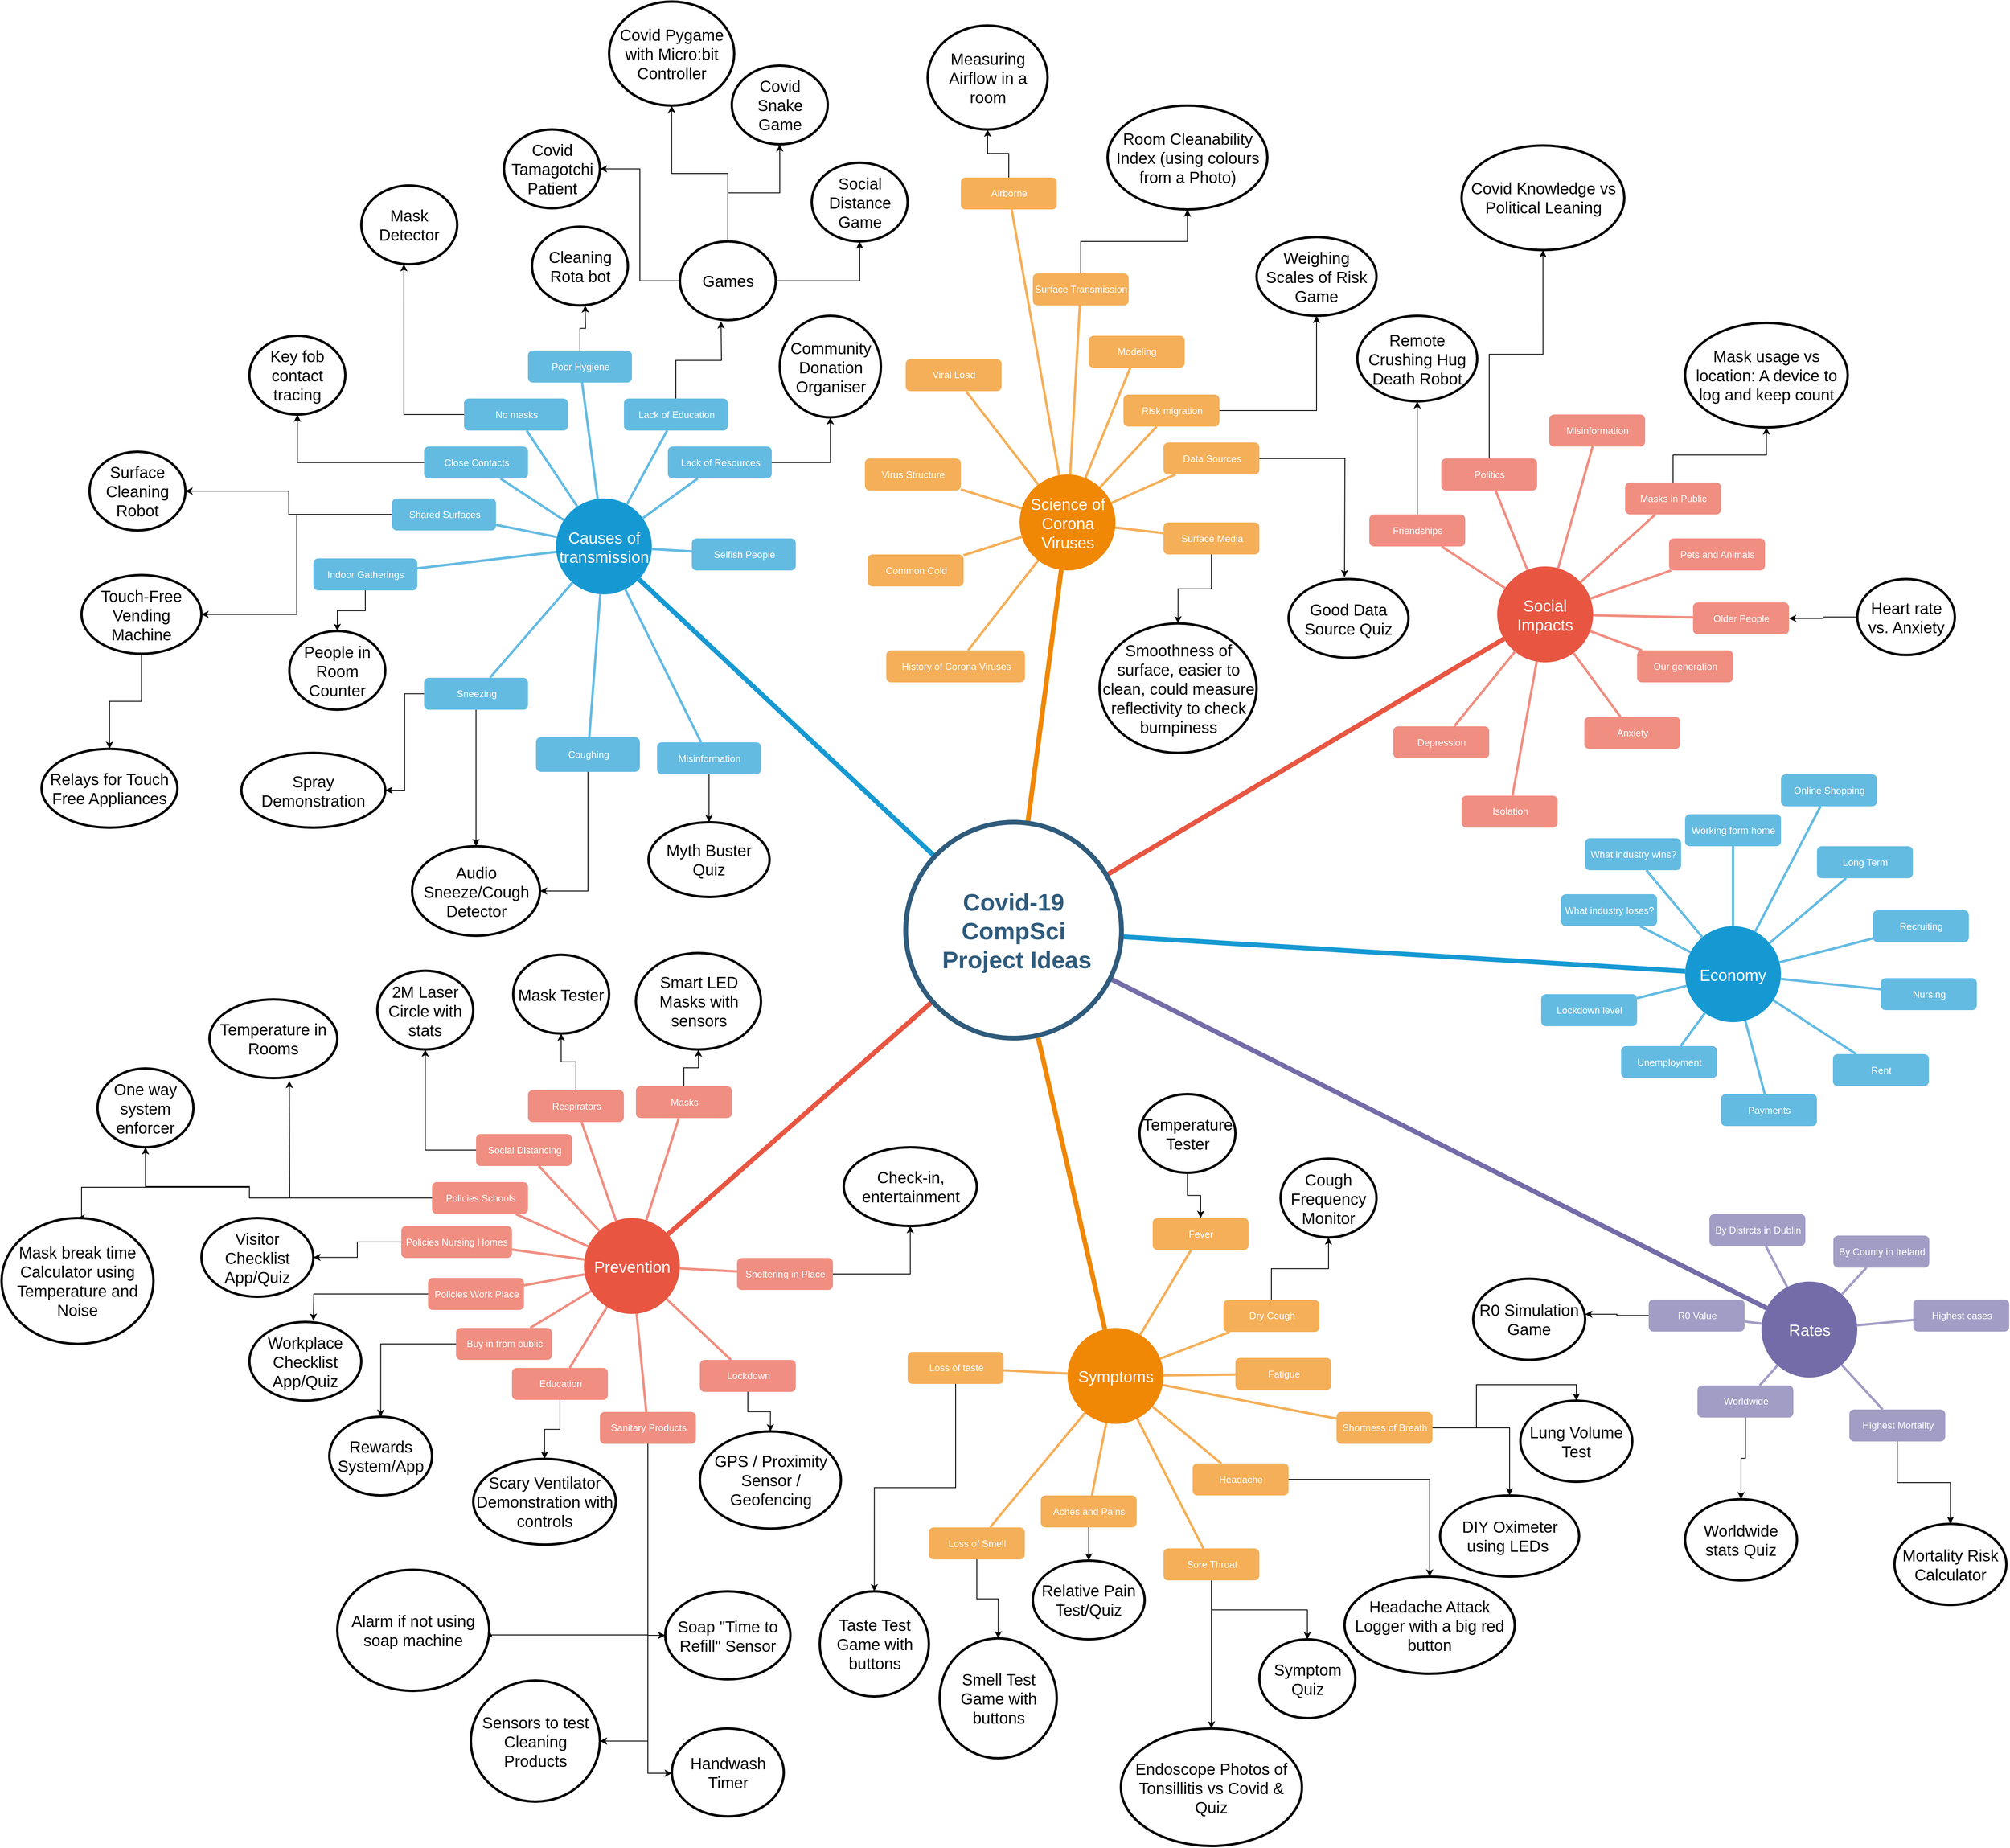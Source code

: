 <mxfile version="13.8.6" type="github">
  <diagram id="6a731a19-8d31-9384-78a2-239565b7b9f0" name="Page-1">
    <mxGraphModel dx="5180" dy="3064" grid="1" gridSize="10" guides="1" tooltips="1" connect="1" arrows="1" fold="1" page="1" pageScale="1" pageWidth="2336" pageHeight="1654" background="#ffffff" math="0" shadow="0">
      <root>
        <mxCell id="0" />
        <mxCell id="1" parent="0" />
        <mxCell id="1350" value="Causes of transmission" style="ellipse;whiteSpace=wrap;html=1;shadow=0;fontFamily=Helvetica;fontSize=20;fontColor=#FFFFFF;align=center;strokeWidth=3;fillColor=#1699D3;strokeColor=none;" parent="1" vertex="1">
          <mxGeometry x="523.5" y="271.5" width="120" height="120" as="geometry" />
        </mxCell>
        <mxCell id="1351" value="Science of Corona Viruses" style="ellipse;whiteSpace=wrap;html=1;shadow=0;fontFamily=Helvetica;fontSize=20;fontColor=#FFFFFF;align=center;strokeWidth=3;fillColor=#F08705;strokeColor=none;gradientColor=none;" parent="1" vertex="1">
          <mxGeometry x="1103.5" y="241.5" width="120" height="120" as="geometry" />
        </mxCell>
        <mxCell id="1352" value="Social Impacts" style="ellipse;whiteSpace=wrap;html=1;shadow=0;fontFamily=Helvetica;fontSize=20;fontColor=#FFFFFF;align=center;strokeWidth=3;fillColor=#E85642;strokeColor=none;" parent="1" vertex="1">
          <mxGeometry x="1701" y="356.5" width="120" height="120" as="geometry" />
        </mxCell>
        <mxCell id="1353" value="Economy" style="ellipse;whiteSpace=wrap;html=1;shadow=0;fontFamily=Helvetica;fontSize=20;fontColor=#FFFFFF;align=center;strokeWidth=3;fillColor=#1699D3;strokeColor=none;" parent="1" vertex="1">
          <mxGeometry x="1936" y="806.5" width="120" height="120" as="geometry" />
        </mxCell>
        <mxCell id="1354" value="Rates" style="ellipse;whiteSpace=wrap;html=1;shadow=0;fontFamily=Helvetica;fontSize=20;fontColor=#FFFFFF;align=center;strokeWidth=3;fillColor=#736ca8;strokeColor=none;" parent="1" vertex="1">
          <mxGeometry x="2031.5" y="1251" width="120" height="120" as="geometry" />
        </mxCell>
        <mxCell id="1355" value="Symptoms" style="ellipse;whiteSpace=wrap;html=1;shadow=0;fontFamily=Helvetica;fontSize=20;fontColor=#FFFFFF;align=center;strokeWidth=3;fillColor=#F08705;strokeColor=none;" parent="1" vertex="1">
          <mxGeometry x="1163.5" y="1309" width="120" height="120" as="geometry" />
        </mxCell>
        <mxCell id="1356" value="Prevention" style="ellipse;whiteSpace=wrap;html=1;shadow=0;fontFamily=Helvetica;fontSize=20;fontColor=#FFFFFF;align=center;strokeWidth=3;fillColor=#E85642;strokeColor=none;" parent="1" vertex="1">
          <mxGeometry x="558.5" y="1171.5" width="120" height="120" as="geometry" />
        </mxCell>
        <mxCell id="1357" value="History of Corona Viruses" style="rounded=1;fillColor=#f5af58;strokeColor=none;strokeWidth=3;shadow=0;html=1;fontColor=#FFFFFF;" parent="1" vertex="1">
          <mxGeometry x="936.75" y="461.5" width="173.5" height="40" as="geometry" />
        </mxCell>
        <mxCell id="ROKTXX_F3BF79OsNiIu9-1560" style="edgeStyle=orthogonalEdgeStyle;rounded=0;orthogonalLoop=1;jettySize=auto;html=1;entryX=0.5;entryY=0;entryDx=0;entryDy=0;" parent="1" source="1358" target="ROKTXX_F3BF79OsNiIu9-1559" edge="1">
          <mxGeometry relative="1" as="geometry" />
        </mxCell>
        <mxCell id="rADrI20PCE6jYx3cys35-1552" style="edgeStyle=orthogonalEdgeStyle;rounded=0;orthogonalLoop=1;jettySize=auto;html=1;entryX=1;entryY=0.5;entryDx=0;entryDy=0;" edge="1" parent="1" source="1358" target="rADrI20PCE6jYx3cys35-1551">
          <mxGeometry relative="1" as="geometry" />
        </mxCell>
        <mxCell id="1358" value="Sneezing" style="rounded=1;fillColor=#64BBE2;strokeColor=none;strokeWidth=3;shadow=0;html=1;fontColor=#FFFFFF;" parent="1" vertex="1">
          <mxGeometry x="358.5" y="495.75" width="130" height="40" as="geometry" />
        </mxCell>
        <mxCell id="1359" style="endArrow=none;strokeWidth=6;strokeColor=#1699D3;html=1;" parent="1" source="1515" target="1350" edge="1">
          <mxGeometry relative="1" as="geometry" />
        </mxCell>
        <mxCell id="1360" style="endArrow=none;strokeWidth=6;strokeColor=#f08705;html=1;" parent="1" source="1515" target="1351" edge="1">
          <mxGeometry relative="1" as="geometry" />
        </mxCell>
        <mxCell id="1361" style="endArrow=none;strokeWidth=6;strokeColor=#E85642;html=1;" parent="1" source="1515" target="1352" edge="1">
          <mxGeometry relative="1" as="geometry" />
        </mxCell>
        <mxCell id="1362" style="endArrow=none;strokeWidth=6;strokeColor=#1699D3;html=1;" parent="1" source="1515" target="1353" edge="1">
          <mxGeometry relative="1" as="geometry" />
        </mxCell>
        <mxCell id="1364" style="endArrow=none;strokeWidth=6;strokeColor=#736ca8;html=1;" parent="1" source="1515" target="1354" edge="1">
          <mxGeometry relative="1" as="geometry" />
        </mxCell>
        <mxCell id="1365" value="" style="edgeStyle=none;endArrow=none;strokeWidth=6;strokeColor=#F08705;html=1;" parent="1" source="1515" target="1355" edge="1">
          <mxGeometry x="181" y="226.5" width="100" height="100" as="geometry">
            <mxPoint x="181" y="326.5" as="sourcePoint" />
            <mxPoint x="281" y="226.5" as="targetPoint" />
          </mxGeometry>
        </mxCell>
        <mxCell id="1366" value="" style="edgeStyle=none;endArrow=none;strokeWidth=6;strokeColor=#E85642;html=1;" parent="1" source="1515" target="1356" edge="1">
          <mxGeometry x="181" y="226.5" width="100" height="100" as="geometry">
            <mxPoint x="181" y="326.5" as="sourcePoint" />
            <mxPoint x="281" y="226.5" as="targetPoint" />
          </mxGeometry>
        </mxCell>
        <mxCell id="ROKTXX_F3BF79OsNiIu9-1561" style="edgeStyle=orthogonalEdgeStyle;rounded=0;orthogonalLoop=1;jettySize=auto;html=1;entryX=1;entryY=0.5;entryDx=0;entryDy=0;" parent="1" source="1367" target="ROKTXX_F3BF79OsNiIu9-1559" edge="1">
          <mxGeometry relative="1" as="geometry" />
        </mxCell>
        <mxCell id="1367" value="Coughing" style="rounded=1;fillColor=#64BBE2;strokeColor=none;strokeWidth=3;shadow=0;html=1;fontColor=#FFFFFF;" parent="1" vertex="1">
          <mxGeometry x="498.5" y="570" width="130" height="43.5" as="geometry" />
        </mxCell>
        <mxCell id="ROKTXX_F3BF79OsNiIu9-1546" style="edgeStyle=orthogonalEdgeStyle;rounded=0;orthogonalLoop=1;jettySize=auto;html=1;entryX=0.5;entryY=0;entryDx=0;entryDy=0;" parent="1" source="1368" target="ROKTXX_F3BF79OsNiIu9-1543" edge="1">
          <mxGeometry relative="1" as="geometry" />
        </mxCell>
        <mxCell id="1368" value="Indoor Gatherings" style="rounded=1;fillColor=#64BBE2;strokeColor=none;strokeWidth=3;shadow=0;html=1;fontColor=#FFFFFF;" parent="1" vertex="1">
          <mxGeometry x="220" y="346.5" width="130" height="40" as="geometry" />
        </mxCell>
        <mxCell id="ROKTXX_F3BF79OsNiIu9-1545" style="edgeStyle=orthogonalEdgeStyle;rounded=0;orthogonalLoop=1;jettySize=auto;html=1;" parent="1" source="1369" target="ROKTXX_F3BF79OsNiIu9-1544" edge="1">
          <mxGeometry relative="1" as="geometry" />
        </mxCell>
        <mxCell id="rADrI20PCE6jYx3cys35-1561" style="edgeStyle=orthogonalEdgeStyle;rounded=0;orthogonalLoop=1;jettySize=auto;html=1;entryX=1;entryY=0.5;entryDx=0;entryDy=0;" edge="1" parent="1" source="1369" target="rADrI20PCE6jYx3cys35-1560">
          <mxGeometry relative="1" as="geometry" />
        </mxCell>
        <mxCell id="1369" value="Shared Surfaces" style="rounded=1;fillColor=#64BBE2;strokeColor=none;strokeWidth=3;shadow=0;html=1;fontColor=#FFFFFF;" parent="1" vertex="1">
          <mxGeometry x="318.5" y="271.5" width="130" height="40" as="geometry" />
        </mxCell>
        <mxCell id="ROKTXX_F3BF79OsNiIu9-1552" style="edgeStyle=orthogonalEdgeStyle;rounded=0;orthogonalLoop=1;jettySize=auto;html=1;entryX=0.5;entryY=1;entryDx=0;entryDy=0;" parent="1" source="1370" target="ROKTXX_F3BF79OsNiIu9-1551" edge="1">
          <mxGeometry relative="1" as="geometry" />
        </mxCell>
        <mxCell id="1370" value="Close Contacts" style="rounded=1;fillColor=#64BBE2;strokeColor=none;strokeWidth=3;shadow=0;html=1;fontColor=#FFFFFF;" parent="1" vertex="1">
          <mxGeometry x="358.5" y="206.5" width="130" height="40" as="geometry" />
        </mxCell>
        <mxCell id="ROKTXX_F3BF79OsNiIu9-1548" style="edgeStyle=orthogonalEdgeStyle;rounded=0;orthogonalLoop=1;jettySize=auto;html=1;entryX=0.444;entryY=0.999;entryDx=0;entryDy=0;entryPerimeter=0;" parent="1" source="1371" edge="1" target="ROKTXX_F3BF79OsNiIu9-1547">
          <mxGeometry relative="1" as="geometry">
            <mxPoint x="360.0" y="110" as="targetPoint" />
          </mxGeometry>
        </mxCell>
        <mxCell id="1371" value="No masks" style="rounded=1;fillColor=#64BBE2;strokeColor=none;strokeWidth=3;shadow=0;html=1;fontColor=#FFFFFF;" parent="1" vertex="1">
          <mxGeometry x="408.5" y="146.5" width="130" height="40" as="geometry" />
        </mxCell>
        <mxCell id="ROKTXX_F3BF79OsNiIu9-1550" style="edgeStyle=orthogonalEdgeStyle;rounded=0;orthogonalLoop=1;jettySize=auto;html=1;" parent="1" source="1372" edge="1">
          <mxGeometry relative="1" as="geometry">
            <mxPoint x="560" y="30" as="targetPoint" />
          </mxGeometry>
        </mxCell>
        <mxCell id="1372" value="Poor Hygiene" style="rounded=1;fillColor=#64BBE2;strokeColor=none;strokeWidth=3;shadow=0;html=1;fontColor=#FFFFFF;" parent="1" vertex="1">
          <mxGeometry x="488.5" y="86.5" width="130" height="40" as="geometry" />
        </mxCell>
        <mxCell id="ROKTXX_F3BF79OsNiIu9-1554" style="edgeStyle=orthogonalEdgeStyle;rounded=0;orthogonalLoop=1;jettySize=auto;html=1;" parent="1" source="1373" edge="1">
          <mxGeometry relative="1" as="geometry">
            <mxPoint x="730" y="50" as="targetPoint" />
          </mxGeometry>
        </mxCell>
        <mxCell id="1373" value="Lack of Education" style="rounded=1;fillColor=#64BBE2;strokeColor=none;strokeWidth=3;shadow=0;html=1;fontColor=#FFFFFF;" parent="1" vertex="1">
          <mxGeometry x="608.5" y="146.5" width="130" height="40" as="geometry" />
        </mxCell>
        <mxCell id="ROKTXX_F3BF79OsNiIu9-1556" style="edgeStyle=orthogonalEdgeStyle;rounded=0;orthogonalLoop=1;jettySize=auto;html=1;entryX=0.5;entryY=1;entryDx=0;entryDy=0;" parent="1" source="1374" target="ROKTXX_F3BF79OsNiIu9-1555" edge="1">
          <mxGeometry relative="1" as="geometry" />
        </mxCell>
        <mxCell id="1374" value="Lack of Resources" style="rounded=1;fillColor=#64BBE2;strokeColor=none;strokeWidth=3;shadow=0;html=1;fontColor=#FFFFFF;" parent="1" vertex="1">
          <mxGeometry x="663.5" y="206.5" width="130" height="40" as="geometry" />
        </mxCell>
        <mxCell id="1375" value="Selfish People" style="rounded=1;fillColor=#64BBE2;strokeColor=none;strokeWidth=3;shadow=0;html=1;fontColor=#FFFFFF;" parent="1" vertex="1">
          <mxGeometry x="693.5" y="321.5" width="130" height="40" as="geometry" />
        </mxCell>
        <mxCell id="ROKTXX_F3BF79OsNiIu9-1558" style="edgeStyle=orthogonalEdgeStyle;rounded=0;orthogonalLoop=1;jettySize=auto;html=1;entryX=0.5;entryY=0;entryDx=0;entryDy=0;" parent="1" source="1376" target="ROKTXX_F3BF79OsNiIu9-1557" edge="1">
          <mxGeometry relative="1" as="geometry" />
        </mxCell>
        <mxCell id="1376" value="Misinformation" style="rounded=1;fillColor=#64BBE2;strokeColor=none;strokeWidth=3;shadow=0;html=1;fontColor=#FFFFFF;" parent="1" vertex="1">
          <mxGeometry x="650" y="576.5" width="130" height="40" as="geometry" />
        </mxCell>
        <mxCell id="1377" value="" style="edgeStyle=none;endArrow=none;strokeWidth=3;strokeColor=#64BBE2;html=1;" parent="1" source="1350" target="1376" edge="1">
          <mxGeometry x="-221.5" y="56.5" width="100" height="100" as="geometry">
            <mxPoint x="-221.5" y="156.5" as="sourcePoint" />
            <mxPoint x="-121.5" y="56.5" as="targetPoint" />
          </mxGeometry>
        </mxCell>
        <mxCell id="1378" value="" style="edgeStyle=none;endArrow=none;strokeWidth=3;strokeColor=#64BBE2;html=1;" parent="1" source="1350" target="1367" edge="1">
          <mxGeometry x="-221.5" y="56.5" width="100" height="100" as="geometry">
            <mxPoint x="-221.5" y="156.5" as="sourcePoint" />
            <mxPoint x="-121.5" y="56.5" as="targetPoint" />
          </mxGeometry>
        </mxCell>
        <mxCell id="1379" value="" style="edgeStyle=none;endArrow=none;strokeWidth=3;strokeColor=#64BBE2;html=1;" parent="1" source="1350" target="1358" edge="1">
          <mxGeometry x="-221.5" y="56.5" width="100" height="100" as="geometry">
            <mxPoint x="-221.5" y="156.5" as="sourcePoint" />
            <mxPoint x="-121.5" y="56.5" as="targetPoint" />
          </mxGeometry>
        </mxCell>
        <mxCell id="1380" value="" style="edgeStyle=none;endArrow=none;strokeWidth=3;strokeColor=#64BBE2;html=1;" parent="1" source="1350" target="1368" edge="1">
          <mxGeometry x="-221.5" y="56.5" width="100" height="100" as="geometry">
            <mxPoint x="-221.5" y="156.5" as="sourcePoint" />
            <mxPoint x="-121.5" y="56.5" as="targetPoint" />
          </mxGeometry>
        </mxCell>
        <mxCell id="1381" value="" style="edgeStyle=none;endArrow=none;strokeWidth=3;strokeColor=#64BBE2;html=1;" parent="1" source="1350" target="1369" edge="1">
          <mxGeometry x="-221.5" y="56.5" width="100" height="100" as="geometry">
            <mxPoint x="-221.5" y="156.5" as="sourcePoint" />
            <mxPoint x="-121.5" y="56.5" as="targetPoint" />
          </mxGeometry>
        </mxCell>
        <mxCell id="1382" value="" style="edgeStyle=none;endArrow=none;strokeWidth=3;strokeColor=#64BBE2;html=1;" parent="1" source="1350" target="1370" edge="1">
          <mxGeometry x="-221.5" y="56.5" width="100" height="100" as="geometry">
            <mxPoint x="-221.5" y="156.5" as="sourcePoint" />
            <mxPoint x="-121.5" y="56.5" as="targetPoint" />
          </mxGeometry>
        </mxCell>
        <mxCell id="1383" value="" style="edgeStyle=none;endArrow=none;strokeWidth=3;strokeColor=#64BBE2;html=1;" parent="1" source="1350" target="1371" edge="1">
          <mxGeometry x="-221.5" y="56.5" width="100" height="100" as="geometry">
            <mxPoint x="-221.5" y="156.5" as="sourcePoint" />
            <mxPoint x="-121.5" y="56.5" as="targetPoint" />
          </mxGeometry>
        </mxCell>
        <mxCell id="1384" value="" style="edgeStyle=none;endArrow=none;strokeWidth=3;strokeColor=#64BBE2;html=1;" parent="1" source="1350" target="1372" edge="1">
          <mxGeometry x="-221.5" y="56.5" width="100" height="100" as="geometry">
            <mxPoint x="-221.5" y="156.5" as="sourcePoint" />
            <mxPoint x="-121.5" y="56.5" as="targetPoint" />
          </mxGeometry>
        </mxCell>
        <mxCell id="1385" value="" style="edgeStyle=none;endArrow=none;strokeWidth=3;strokeColor=#64BBE2;html=1;" parent="1" source="1350" target="1373" edge="1">
          <mxGeometry x="-221.5" y="56.5" width="100" height="100" as="geometry">
            <mxPoint x="-221.5" y="156.5" as="sourcePoint" />
            <mxPoint x="-121.5" y="56.5" as="targetPoint" />
          </mxGeometry>
        </mxCell>
        <mxCell id="1386" value="" style="edgeStyle=none;endArrow=none;strokeWidth=3;strokeColor=#64BBE2;html=1;" parent="1" source="1350" target="1374" edge="1">
          <mxGeometry x="-221.5" y="56.5" width="100" height="100" as="geometry">
            <mxPoint x="-221.5" y="156.5" as="sourcePoint" />
            <mxPoint x="-121.5" y="56.5" as="targetPoint" />
          </mxGeometry>
        </mxCell>
        <mxCell id="1387" value="" style="edgeStyle=none;endArrow=none;strokeWidth=3;strokeColor=#64BBE2;html=1;" parent="1" source="1350" target="1375" edge="1">
          <mxGeometry x="-221.5" y="56.5" width="100" height="100" as="geometry">
            <mxPoint x="-221.5" y="156.5" as="sourcePoint" />
            <mxPoint x="-121.5" y="56.5" as="targetPoint" />
          </mxGeometry>
        </mxCell>
        <mxCell id="1388" value="Common Cold" style="rounded=1;fillColor=#f5af58;strokeColor=none;strokeWidth=3;shadow=0;html=1;fontColor=#FFFFFF;" parent="1" vertex="1">
          <mxGeometry x="913.5" y="341.5" width="120" height="40" as="geometry" />
        </mxCell>
        <mxCell id="1389" value="Virus Structure" style="rounded=1;fillColor=#f5af58;strokeColor=none;strokeWidth=3;shadow=0;html=1;fontColor=#FFFFFF;" parent="1" vertex="1">
          <mxGeometry x="910" y="221.5" width="120" height="40" as="geometry" />
        </mxCell>
        <mxCell id="1390" value="Viral Load" style="rounded=1;fillColor=#f5af58;strokeColor=none;strokeWidth=3;shadow=0;html=1;fontColor=#FFFFFF;" parent="1" vertex="1">
          <mxGeometry x="961" y="97.25" width="120" height="40" as="geometry" />
        </mxCell>
        <mxCell id="rADrI20PCE6jYx3cys35-1589" style="edgeStyle=orthogonalEdgeStyle;rounded=0;orthogonalLoop=1;jettySize=auto;html=1;entryX=0.5;entryY=1;entryDx=0;entryDy=0;" edge="1" parent="1" source="1391" target="rADrI20PCE6jYx3cys35-1588">
          <mxGeometry relative="1" as="geometry" />
        </mxCell>
        <mxCell id="1391" value="Airborne" style="rounded=1;fillColor=#f5af58;strokeColor=none;strokeWidth=3;shadow=0;html=1;fontColor=#FFFFFF;" parent="1" vertex="1">
          <mxGeometry x="1030" y="-130" width="120" height="40" as="geometry" />
        </mxCell>
        <mxCell id="rADrI20PCE6jYx3cys35-1584" style="edgeStyle=orthogonalEdgeStyle;rounded=0;orthogonalLoop=1;jettySize=auto;html=1;entryX=0.5;entryY=1;entryDx=0;entryDy=0;" edge="1" parent="1" source="1392" target="rADrI20PCE6jYx3cys35-1580">
          <mxGeometry relative="1" as="geometry" />
        </mxCell>
        <mxCell id="1392" value="Surface Transmission" style="rounded=1;fillColor=#f5af58;strokeColor=none;strokeWidth=3;shadow=0;html=1;fontColor=#FFFFFF;" parent="1" vertex="1">
          <mxGeometry x="1120" y="-10" width="120" height="40" as="geometry" />
        </mxCell>
        <mxCell id="1393" value="Modeling" style="rounded=1;fillColor=#f5af58;strokeColor=none;strokeWidth=3;shadow=0;html=1;fontColor=#FFFFFF;" parent="1" vertex="1">
          <mxGeometry x="1190" y="68" width="120" height="40" as="geometry" />
        </mxCell>
        <mxCell id="rADrI20PCE6jYx3cys35-1585" style="edgeStyle=orthogonalEdgeStyle;rounded=0;orthogonalLoop=1;jettySize=auto;html=1;entryX=0.5;entryY=1;entryDx=0;entryDy=0;" edge="1" parent="1" source="1394" target="rADrI20PCE6jYx3cys35-1578">
          <mxGeometry relative="1" as="geometry" />
        </mxCell>
        <mxCell id="1394" value="Risk migration" style="rounded=1;fillColor=#f5af58;strokeColor=none;strokeWidth=3;shadow=0;html=1;fontColor=#FFFFFF;" parent="1" vertex="1">
          <mxGeometry x="1233.5" y="141.5" width="120" height="40" as="geometry" />
        </mxCell>
        <mxCell id="rADrI20PCE6jYx3cys35-1592" style="edgeStyle=orthogonalEdgeStyle;rounded=0;orthogonalLoop=1;jettySize=auto;html=1;" edge="1" parent="1" source="1395">
          <mxGeometry relative="1" as="geometry">
            <mxPoint x="1510" y="370" as="targetPoint" />
          </mxGeometry>
        </mxCell>
        <mxCell id="1395" value="Data Sources" style="rounded=1;fillColor=#f5af58;strokeColor=none;strokeWidth=3;shadow=0;html=1;fontColor=#FFFFFF;" parent="1" vertex="1">
          <mxGeometry x="1283.5" y="201.5" width="120" height="40" as="geometry" />
        </mxCell>
        <mxCell id="rADrI20PCE6jYx3cys35-1587" style="edgeStyle=orthogonalEdgeStyle;rounded=0;orthogonalLoop=1;jettySize=auto;html=1;entryX=0.5;entryY=0;entryDx=0;entryDy=0;" edge="1" parent="1" source="1396" target="rADrI20PCE6jYx3cys35-1586">
          <mxGeometry relative="1" as="geometry" />
        </mxCell>
        <mxCell id="1396" value="Surface Media" style="rounded=1;fillColor=#f5af58;strokeColor=none;strokeWidth=3;shadow=0;html=1;fontColor=#FFFFFF;" parent="1" vertex="1">
          <mxGeometry x="1283.5" y="301.5" width="120" height="40" as="geometry" />
        </mxCell>
        <mxCell id="1399" value="" style="edgeStyle=none;endArrow=none;strokeWidth=3;strokeColor=#F5AF58;html=1;" parent="1" source="1351" target="1357" edge="1">
          <mxGeometry x="3.5" y="21.5" width="100" height="100" as="geometry">
            <mxPoint x="3.5" y="121.5" as="sourcePoint" />
            <mxPoint x="103.5" y="21.5" as="targetPoint" />
          </mxGeometry>
        </mxCell>
        <mxCell id="1400" value="" style="edgeStyle=none;endArrow=none;strokeWidth=3;strokeColor=#F5AF58;html=1;" parent="1" source="1351" target="1388" edge="1">
          <mxGeometry x="3.5" y="21.5" width="100" height="100" as="geometry">
            <mxPoint x="3.5" y="121.5" as="sourcePoint" />
            <mxPoint x="103.5" y="21.5" as="targetPoint" />
          </mxGeometry>
        </mxCell>
        <mxCell id="1401" value="" style="edgeStyle=none;endArrow=none;strokeWidth=3;strokeColor=#F5AF58;html=1;" parent="1" source="1351" target="1389" edge="1">
          <mxGeometry x="3.5" y="21.5" width="100" height="100" as="geometry">
            <mxPoint x="3.5" y="121.5" as="sourcePoint" />
            <mxPoint x="103.5" y="21.5" as="targetPoint" />
          </mxGeometry>
        </mxCell>
        <mxCell id="1402" value="" style="edgeStyle=none;endArrow=none;strokeWidth=3;strokeColor=#F5AF58;html=1;" parent="1" source="1351" target="1390" edge="1">
          <mxGeometry x="3.5" y="21.5" width="100" height="100" as="geometry">
            <mxPoint x="3.5" y="121.5" as="sourcePoint" />
            <mxPoint x="103.5" y="21.5" as="targetPoint" />
          </mxGeometry>
        </mxCell>
        <mxCell id="1403" value="" style="edgeStyle=none;endArrow=none;strokeWidth=3;strokeColor=#F5AF58;html=1;" parent="1" source="1351" target="1391" edge="1">
          <mxGeometry x="3.5" y="21.5" width="100" height="100" as="geometry">
            <mxPoint x="3.5" y="121.5" as="sourcePoint" />
            <mxPoint x="103.5" y="21.5" as="targetPoint" />
          </mxGeometry>
        </mxCell>
        <mxCell id="1404" value="" style="edgeStyle=none;endArrow=none;strokeWidth=3;strokeColor=#F5AF58;html=1;" parent="1" source="1351" target="1392" edge="1">
          <mxGeometry x="3.5" y="21.5" width="100" height="100" as="geometry">
            <mxPoint x="3.5" y="121.5" as="sourcePoint" />
            <mxPoint x="103.5" y="21.5" as="targetPoint" />
          </mxGeometry>
        </mxCell>
        <mxCell id="1405" value="" style="edgeStyle=none;endArrow=none;strokeWidth=3;strokeColor=#F5AF58;html=1;" parent="1" source="1351" target="1393" edge="1">
          <mxGeometry x="3.5" y="21.5" width="100" height="100" as="geometry">
            <mxPoint x="3.5" y="121.5" as="sourcePoint" />
            <mxPoint x="103.5" y="21.5" as="targetPoint" />
          </mxGeometry>
        </mxCell>
        <mxCell id="1406" value="" style="edgeStyle=none;endArrow=none;strokeWidth=3;strokeColor=#F5AF58;html=1;" parent="1" source="1351" target="1394" edge="1">
          <mxGeometry x="3.5" y="21.5" width="100" height="100" as="geometry">
            <mxPoint x="3.5" y="121.5" as="sourcePoint" />
            <mxPoint x="103.5" y="21.5" as="targetPoint" />
          </mxGeometry>
        </mxCell>
        <mxCell id="1407" value="" style="edgeStyle=none;endArrow=none;strokeWidth=3;strokeColor=#F5AF58;html=1;" parent="1" source="1351" target="1395" edge="1">
          <mxGeometry x="3.5" y="21.5" width="100" height="100" as="geometry">
            <mxPoint x="3.5" y="121.5" as="sourcePoint" />
            <mxPoint x="103.5" y="21.5" as="targetPoint" />
          </mxGeometry>
        </mxCell>
        <mxCell id="1408" value="" style="edgeStyle=none;endArrow=none;strokeWidth=3;strokeColor=#F5AF58;html=1;" parent="1" source="1351" target="1396" edge="1">
          <mxGeometry x="3.5" y="21.5" width="100" height="100" as="geometry">
            <mxPoint x="3.5" y="121.5" as="sourcePoint" />
            <mxPoint x="103.5" y="21.5" as="targetPoint" />
          </mxGeometry>
        </mxCell>
        <mxCell id="1411" value="Depression" style="rounded=1;fillColor=#f08e81;strokeColor=none;strokeWidth=3;shadow=0;html=1;fontColor=#FFFFFF;" parent="1" vertex="1">
          <mxGeometry x="1571" y="556.5" width="120" height="40" as="geometry" />
        </mxCell>
        <mxCell id="1412" value="Older People" style="rounded=1;fillColor=#f08e81;strokeColor=none;strokeWidth=3;shadow=0;html=1;fontColor=#FFFFFF;" parent="1" vertex="1">
          <mxGeometry x="1946" y="401.5" width="120" height="40" as="geometry" />
        </mxCell>
        <mxCell id="rADrI20PCE6jYx3cys35-1594" style="edgeStyle=orthogonalEdgeStyle;rounded=0;orthogonalLoop=1;jettySize=auto;html=1;entryX=0.5;entryY=1;entryDx=0;entryDy=0;" edge="1" parent="1" source="1415" target="rADrI20PCE6jYx3cys35-1593">
          <mxGeometry relative="1" as="geometry" />
        </mxCell>
        <mxCell id="1415" value="Friendships" style="rounded=1;fillColor=#f08e81;strokeColor=none;strokeWidth=3;shadow=0;html=1;fontColor=#FFFFFF;" parent="1" vertex="1">
          <mxGeometry x="1541" y="291.5" width="120" height="40" as="geometry" />
        </mxCell>
        <mxCell id="rADrI20PCE6jYx3cys35-1596" style="edgeStyle=orthogonalEdgeStyle;rounded=0;orthogonalLoop=1;jettySize=auto;html=1;entryX=0.5;entryY=1;entryDx=0;entryDy=0;" edge="1" parent="1" source="1416" target="rADrI20PCE6jYx3cys35-1595">
          <mxGeometry relative="1" as="geometry" />
        </mxCell>
        <mxCell id="1416" value="Politics" style="rounded=1;fillColor=#f08e81;strokeColor=none;strokeWidth=3;shadow=0;html=1;fontColor=#FFFFFF;" parent="1" vertex="1">
          <mxGeometry x="1631" y="221.5" width="120" height="40" as="geometry" />
        </mxCell>
        <mxCell id="1417" value="Misinformation" style="rounded=1;fillColor=#f08e81;strokeColor=none;strokeWidth=3;shadow=0;html=1;fontColor=#FFFFFF;" parent="1" vertex="1">
          <mxGeometry x="1766" y="166.5" width="120" height="40" as="geometry" />
        </mxCell>
        <mxCell id="rADrI20PCE6jYx3cys35-1599" style="edgeStyle=orthogonalEdgeStyle;rounded=0;orthogonalLoop=1;jettySize=auto;html=1;entryX=0.5;entryY=1;entryDx=0;entryDy=0;" edge="1" parent="1" source="1418" target="rADrI20PCE6jYx3cys35-1598">
          <mxGeometry relative="1" as="geometry" />
        </mxCell>
        <mxCell id="1418" value="Masks in Public" style="rounded=1;fillColor=#f08e81;strokeColor=none;strokeWidth=3;shadow=0;html=1;fontColor=#FFFFFF;" parent="1" vertex="1">
          <mxGeometry x="1861" y="251.5" width="120" height="40" as="geometry" />
        </mxCell>
        <mxCell id="1419" value="Pets and Animals" style="rounded=1;fillColor=#f08e81;strokeColor=none;strokeWidth=3;shadow=0;html=1;fontColor=#FFFFFF;" parent="1" vertex="1">
          <mxGeometry x="1916" y="321.5" width="120" height="40" as="geometry" />
        </mxCell>
        <mxCell id="1420" value="Isolation" style="rounded=1;fillColor=#f08e81;strokeColor=none;strokeWidth=3;shadow=0;html=1;fontColor=#FFFFFF;" parent="1" vertex="1">
          <mxGeometry x="1656.5" y="643.25" width="120" height="40" as="geometry" />
        </mxCell>
        <mxCell id="1421" value="Anxiety" style="rounded=1;fillColor=#f08e81;strokeColor=none;strokeWidth=3;shadow=0;html=1;fontColor=#FFFFFF;" parent="1" vertex="1">
          <mxGeometry x="1810" y="544.75" width="120" height="40" as="geometry" />
        </mxCell>
        <mxCell id="1422" value="Our generation" style="rounded=1;fillColor=#f08e81;strokeColor=none;strokeWidth=3;shadow=0;html=1;fontColor=#FFFFFF;" parent="1" vertex="1">
          <mxGeometry x="1876" y="461.5" width="120" height="40" as="geometry" />
        </mxCell>
        <mxCell id="1423" value="" style="edgeStyle=none;endArrow=none;strokeWidth=3;strokeColor=#F08E81;html=1;" parent="1" source="1352" target="1411" edge="1">
          <mxGeometry x="31" y="106.5" width="100" height="100" as="geometry">
            <mxPoint x="31" y="206.5" as="sourcePoint" />
            <mxPoint x="131" y="106.5" as="targetPoint" />
          </mxGeometry>
        </mxCell>
        <mxCell id="1426" value="" style="edgeStyle=none;endArrow=none;strokeWidth=3;strokeColor=#F08E81;html=1;" parent="1" source="1352" target="1415" edge="1">
          <mxGeometry x="31" y="106.5" width="100" height="100" as="geometry">
            <mxPoint x="31" y="206.5" as="sourcePoint" />
            <mxPoint x="131" y="106.5" as="targetPoint" />
          </mxGeometry>
        </mxCell>
        <mxCell id="1427" value="" style="edgeStyle=none;endArrow=none;strokeWidth=3;strokeColor=#F08E81;html=1;" parent="1" source="1352" target="1416" edge="1">
          <mxGeometry x="31" y="106.5" width="100" height="100" as="geometry">
            <mxPoint x="31" y="206.5" as="sourcePoint" />
            <mxPoint x="131" y="106.5" as="targetPoint" />
          </mxGeometry>
        </mxCell>
        <mxCell id="1428" value="" style="edgeStyle=none;endArrow=none;strokeWidth=3;strokeColor=#F08E81;html=1;" parent="1" source="1352" target="1417" edge="1">
          <mxGeometry x="31" y="106.5" width="100" height="100" as="geometry">
            <mxPoint x="31" y="206.5" as="sourcePoint" />
            <mxPoint x="131" y="106.5" as="targetPoint" />
          </mxGeometry>
        </mxCell>
        <mxCell id="1429" value="" style="edgeStyle=none;endArrow=none;strokeWidth=3;strokeColor=#F08E81;html=1;" parent="1" source="1352" target="1418" edge="1">
          <mxGeometry x="31" y="106.5" width="100" height="100" as="geometry">
            <mxPoint x="31" y="206.5" as="sourcePoint" />
            <mxPoint x="131" y="106.5" as="targetPoint" />
          </mxGeometry>
        </mxCell>
        <mxCell id="1430" value="" style="edgeStyle=none;endArrow=none;strokeWidth=3;strokeColor=#F08E81;html=1;" parent="1" source="1352" target="1419" edge="1">
          <mxGeometry x="31" y="106.5" width="100" height="100" as="geometry">
            <mxPoint x="31" y="206.5" as="sourcePoint" />
            <mxPoint x="131" y="106.5" as="targetPoint" />
          </mxGeometry>
        </mxCell>
        <mxCell id="1431" value="" style="edgeStyle=none;endArrow=none;strokeWidth=3;strokeColor=#F08E81;html=1;" parent="1" source="1352" target="1412" edge="1">
          <mxGeometry x="31" y="106.5" width="100" height="100" as="geometry">
            <mxPoint x="31" y="206.5" as="sourcePoint" />
            <mxPoint x="131" y="106.5" as="targetPoint" />
          </mxGeometry>
        </mxCell>
        <mxCell id="1432" value="" style="edgeStyle=none;endArrow=none;strokeWidth=3;strokeColor=#F08E81;html=1;" parent="1" source="1352" target="1422" edge="1">
          <mxGeometry x="31" y="106.5" width="100" height="100" as="geometry">
            <mxPoint x="31" y="206.5" as="sourcePoint" />
            <mxPoint x="131" y="106.5" as="targetPoint" />
          </mxGeometry>
        </mxCell>
        <mxCell id="1433" value="" style="edgeStyle=none;endArrow=none;strokeWidth=3;strokeColor=#F08E81;html=1;" parent="1" source="1352" target="1421" edge="1">
          <mxGeometry x="31" y="106.5" width="100" height="100" as="geometry">
            <mxPoint x="31" y="206.5" as="sourcePoint" />
            <mxPoint x="131" y="106.5" as="targetPoint" />
          </mxGeometry>
        </mxCell>
        <mxCell id="1434" value="" style="edgeStyle=none;endArrow=none;strokeWidth=3;strokeColor=#F08E81;html=1;" parent="1" source="1352" target="1420" edge="1">
          <mxGeometry x="31" y="106.5" width="100" height="100" as="geometry">
            <mxPoint x="31" y="206.5" as="sourcePoint" />
            <mxPoint x="131" y="106.5" as="targetPoint" />
          </mxGeometry>
        </mxCell>
        <mxCell id="1435" value="What industry loses?" style="rounded=1;fillColor=#64BBE2;strokeColor=none;strokeWidth=3;shadow=0;html=1;fontColor=#FFFFFF;" parent="1" vertex="1">
          <mxGeometry x="1781" y="766.5" width="120" height="40" as="geometry" />
        </mxCell>
        <mxCell id="1436" value="What industry wins?" style="rounded=1;fillColor=#64BBE2;strokeColor=none;strokeWidth=3;shadow=0;html=1;fontColor=#FFFFFF;" parent="1" vertex="1">
          <mxGeometry x="1811" y="696.5" width="120" height="40" as="geometry" />
        </mxCell>
        <mxCell id="1437" value="Working form home" style="rounded=1;fillColor=#64BBE2;strokeColor=none;strokeWidth=3;shadow=0;html=1;fontColor=#FFFFFF;" parent="1" vertex="1">
          <mxGeometry x="1936" y="666.5" width="120" height="40" as="geometry" />
        </mxCell>
        <mxCell id="1438" value="Online Shopping" style="rounded=1;fillColor=#64BBE2;strokeColor=none;strokeWidth=3;shadow=0;html=1;fontColor=#FFFFFF;" parent="1" vertex="1">
          <mxGeometry x="2056" y="616.5" width="120" height="40" as="geometry" />
        </mxCell>
        <mxCell id="1439" value="Long Term" style="rounded=1;fillColor=#64BBE2;strokeColor=none;strokeWidth=3;shadow=0;html=1;fontColor=#FFFFFF;" parent="1" vertex="1">
          <mxGeometry x="2101" y="706.5" width="120" height="40" as="geometry" />
        </mxCell>
        <mxCell id="1440" value="Recruiting" style="rounded=1;fillColor=#64BBE2;strokeColor=none;strokeWidth=3;shadow=0;html=1;fontColor=#FFFFFF;" parent="1" vertex="1">
          <mxGeometry x="2171" y="786.5" width="120" height="40" as="geometry" />
        </mxCell>
        <mxCell id="1441" value="Rent" style="rounded=1;fillColor=#64BBE2;strokeColor=none;strokeWidth=3;shadow=0;html=1;fontColor=#FFFFFF;" parent="1" vertex="1">
          <mxGeometry x="2121" y="966.5" width="120" height="40" as="geometry" />
        </mxCell>
        <mxCell id="1442" value="Nursing" style="rounded=1;fillColor=#64BBE2;strokeColor=none;strokeWidth=3;shadow=0;html=1;fontColor=#FFFFFF;" parent="1" vertex="1">
          <mxGeometry x="2181" y="871.5" width="120" height="40" as="geometry" />
        </mxCell>
        <mxCell id="1443" value="Payments" style="rounded=1;fillColor=#64BBE2;strokeColor=none;strokeWidth=3;shadow=0;html=1;fontColor=#FFFFFF;" parent="1" vertex="1">
          <mxGeometry x="1981" y="1016.5" width="120" height="40" as="geometry" />
        </mxCell>
        <mxCell id="1444" value="Unemployment" style="rounded=1;fillColor=#64BBE2;strokeColor=none;strokeWidth=3;shadow=0;html=1;fontColor=#FFFFFF;" parent="1" vertex="1">
          <mxGeometry x="1856" y="956.5" width="120" height="40" as="geometry" />
        </mxCell>
        <mxCell id="1445" value="Lockdown level" style="rounded=1;fillColor=#64BBE2;strokeColor=none;strokeWidth=3;shadow=0;html=1;fontColor=#FFFFFF;" parent="1" vertex="1">
          <mxGeometry x="1756" y="891.5" width="120" height="40" as="geometry" />
        </mxCell>
        <mxCell id="1446" value="" style="edgeStyle=none;endArrow=none;strokeWidth=3;strokeColor=#64BBE2;html=1;" parent="1" source="1353" target="1435" edge="1">
          <mxGeometry x="-24" y="196.5" width="100" height="100" as="geometry">
            <mxPoint x="-24" y="296.5" as="sourcePoint" />
            <mxPoint x="76" y="196.5" as="targetPoint" />
          </mxGeometry>
        </mxCell>
        <mxCell id="1447" value="" style="edgeStyle=none;endArrow=none;strokeWidth=3;strokeColor=#64BBE2;html=1;" parent="1" source="1353" target="1436" edge="1">
          <mxGeometry x="-24" y="196.5" width="100" height="100" as="geometry">
            <mxPoint x="-24" y="296.5" as="sourcePoint" />
            <mxPoint x="76" y="196.5" as="targetPoint" />
          </mxGeometry>
        </mxCell>
        <mxCell id="1448" value="" style="edgeStyle=none;endArrow=none;strokeWidth=3;strokeColor=#64BBE2;html=1;" parent="1" source="1353" target="1437" edge="1">
          <mxGeometry x="-24" y="196.5" width="100" height="100" as="geometry">
            <mxPoint x="-24" y="296.5" as="sourcePoint" />
            <mxPoint x="76" y="196.5" as="targetPoint" />
          </mxGeometry>
        </mxCell>
        <mxCell id="1449" value="" style="edgeStyle=none;endArrow=none;strokeWidth=3;strokeColor=#64BBE2;html=1;" parent="1" source="1353" target="1438" edge="1">
          <mxGeometry x="-24" y="196.5" width="100" height="100" as="geometry">
            <mxPoint x="-24" y="296.5" as="sourcePoint" />
            <mxPoint x="76" y="196.5" as="targetPoint" />
          </mxGeometry>
        </mxCell>
        <mxCell id="1450" value="" style="edgeStyle=none;endArrow=none;strokeWidth=3;strokeColor=#64BBE2;html=1;" parent="1" source="1353" target="1439" edge="1">
          <mxGeometry x="-24" y="196.5" width="100" height="100" as="geometry">
            <mxPoint x="-24" y="296.5" as="sourcePoint" />
            <mxPoint x="76" y="196.5" as="targetPoint" />
          </mxGeometry>
        </mxCell>
        <mxCell id="1451" value="" style="edgeStyle=none;endArrow=none;strokeWidth=3;strokeColor=#64BBE2;html=1;" parent="1" source="1353" target="1440" edge="1">
          <mxGeometry x="-24" y="196.5" width="100" height="100" as="geometry">
            <mxPoint x="-24" y="296.5" as="sourcePoint" />
            <mxPoint x="76" y="196.5" as="targetPoint" />
          </mxGeometry>
        </mxCell>
        <mxCell id="1452" value="" style="edgeStyle=none;endArrow=none;strokeWidth=3;strokeColor=#64BBE2;html=1;" parent="1" source="1353" target="1442" edge="1">
          <mxGeometry x="-24" y="196.5" width="100" height="100" as="geometry">
            <mxPoint x="-24" y="296.5" as="sourcePoint" />
            <mxPoint x="76" y="196.5" as="targetPoint" />
          </mxGeometry>
        </mxCell>
        <mxCell id="1453" value="" style="edgeStyle=none;endArrow=none;strokeWidth=3;strokeColor=#64BBE2;html=1;" parent="1" source="1353" target="1441" edge="1">
          <mxGeometry x="-24" y="196.5" width="100" height="100" as="geometry">
            <mxPoint x="-24" y="296.5" as="sourcePoint" />
            <mxPoint x="76" y="196.5" as="targetPoint" />
          </mxGeometry>
        </mxCell>
        <mxCell id="1454" value="" style="edgeStyle=none;endArrow=none;strokeWidth=3;strokeColor=#64BBE2;html=1;" parent="1" source="1353" target="1443" edge="1">
          <mxGeometry x="-24" y="196.5" width="100" height="100" as="geometry">
            <mxPoint x="-24" y="296.5" as="sourcePoint" />
            <mxPoint x="76" y="196.5" as="targetPoint" />
          </mxGeometry>
        </mxCell>
        <mxCell id="1455" value="" style="edgeStyle=none;endArrow=none;strokeWidth=3;strokeColor=#64BBE2;html=1;" parent="1" source="1353" target="1444" edge="1">
          <mxGeometry x="-24" y="196.5" width="100" height="100" as="geometry">
            <mxPoint x="-24" y="296.5" as="sourcePoint" />
            <mxPoint x="76" y="196.5" as="targetPoint" />
          </mxGeometry>
        </mxCell>
        <mxCell id="1456" value="" style="edgeStyle=none;endArrow=none;strokeWidth=3;strokeColor=#64BBE2;html=1;" parent="1" source="1353" target="1445" edge="1">
          <mxGeometry x="-24" y="196.5" width="100" height="100" as="geometry">
            <mxPoint x="-24" y="296.5" as="sourcePoint" />
            <mxPoint x="76" y="196.5" as="targetPoint" />
          </mxGeometry>
        </mxCell>
        <mxCell id="1457" value="By Distrcts in Dublin" style="rounded=1;fillColor=#a29dc5;strokeColor=none;strokeWidth=3;shadow=0;html=1;fontColor=#FFFFFF;" parent="1" vertex="1">
          <mxGeometry x="1966.5" y="1166.5" width="120" height="40" as="geometry" />
        </mxCell>
        <mxCell id="rADrI20PCE6jYx3cys35-1574" style="edgeStyle=orthogonalEdgeStyle;rounded=0;orthogonalLoop=1;jettySize=auto;html=1;entryX=0.5;entryY=0;entryDx=0;entryDy=0;" edge="1" parent="1" source="1458" target="rADrI20PCE6jYx3cys35-1573">
          <mxGeometry relative="1" as="geometry" />
        </mxCell>
        <mxCell id="1458" value="Worldwide" style="rounded=1;fillColor=#a29dc5;strokeColor=none;strokeWidth=3;shadow=0;html=1;fontColor=#FFFFFF;" parent="1" vertex="1">
          <mxGeometry x="1951.5" y="1381" width="120" height="40" as="geometry" />
        </mxCell>
        <mxCell id="1459" value="By County in Ireland" style="rounded=1;fillColor=#a29dc5;strokeColor=none;strokeWidth=3;shadow=0;html=1;fontColor=#FFFFFF;" parent="1" vertex="1">
          <mxGeometry x="2121.5" y="1193.5" width="120" height="40" as="geometry" />
        </mxCell>
        <mxCell id="1460" value="Highest cases" style="rounded=1;fillColor=#a29dc5;strokeColor=none;strokeWidth=3;shadow=0;html=1;fontColor=#FFFFFF;" parent="1" vertex="1">
          <mxGeometry x="2221.5" y="1273.5" width="120" height="40" as="geometry" />
        </mxCell>
        <mxCell id="rADrI20PCE6jYx3cys35-1576" style="edgeStyle=orthogonalEdgeStyle;rounded=0;orthogonalLoop=1;jettySize=auto;html=1;entryX=0.5;entryY=0;entryDx=0;entryDy=0;" edge="1" parent="1" source="1461" target="rADrI20PCE6jYx3cys35-1575">
          <mxGeometry relative="1" as="geometry" />
        </mxCell>
        <mxCell id="1461" value="Highest Mortality" style="rounded=1;fillColor=#a29dc5;strokeColor=none;strokeWidth=3;shadow=0;html=1;fontColor=#FFFFFF;" parent="1" vertex="1">
          <mxGeometry x="2141.5" y="1411" width="120" height="40" as="geometry" />
        </mxCell>
        <mxCell id="rADrI20PCE6jYx3cys35-1572" style="edgeStyle=orthogonalEdgeStyle;rounded=0;orthogonalLoop=1;jettySize=auto;html=1;entryX=1;entryY=0.437;entryDx=0;entryDy=0;entryPerimeter=0;" edge="1" parent="1" source="1462" target="rADrI20PCE6jYx3cys35-1571">
          <mxGeometry relative="1" as="geometry" />
        </mxCell>
        <mxCell id="1462" value="R0 Value" style="rounded=1;fillColor=#a29dc5;strokeColor=none;strokeWidth=3;shadow=0;html=1;fontColor=#FFFFFF;" parent="1" vertex="1">
          <mxGeometry x="1890.5" y="1273.5" width="120" height="40" as="geometry" />
        </mxCell>
        <mxCell id="1463" value="" style="edgeStyle=none;endArrow=none;strokeWidth=3;strokeColor=#A29DC5;html=1;" parent="1" source="1354" target="1460" edge="1">
          <mxGeometry x="571.5" y="-24" width="100" height="100" as="geometry">
            <mxPoint x="571.5" y="76" as="sourcePoint" />
            <mxPoint x="671.5" y="-24" as="targetPoint" />
          </mxGeometry>
        </mxCell>
        <mxCell id="1464" value="" style="edgeStyle=none;endArrow=none;strokeWidth=3;strokeColor=#A29DC5;html=1;" parent="1" source="1354" target="1461" edge="1">
          <mxGeometry x="571.5" y="-24" width="100" height="100" as="geometry">
            <mxPoint x="571.5" y="76" as="sourcePoint" />
            <mxPoint x="671.5" y="-24" as="targetPoint" />
          </mxGeometry>
        </mxCell>
        <mxCell id="1465" value="" style="edgeStyle=none;endArrow=none;strokeWidth=3;strokeColor=#A29DC5;html=1;" parent="1" source="1354" target="1458" edge="1">
          <mxGeometry x="571.5" y="-24" width="100" height="100" as="geometry">
            <mxPoint x="571.5" y="76" as="sourcePoint" />
            <mxPoint x="671.5" y="-24" as="targetPoint" />
          </mxGeometry>
        </mxCell>
        <mxCell id="1466" value="" style="edgeStyle=none;endArrow=none;strokeWidth=3;strokeColor=#A29DC5;html=1;" parent="1" source="1354" target="1462" edge="1">
          <mxGeometry x="571.5" y="-24" width="100" height="100" as="geometry">
            <mxPoint x="571.5" y="76" as="sourcePoint" />
            <mxPoint x="671.5" y="-24" as="targetPoint" />
          </mxGeometry>
        </mxCell>
        <mxCell id="1467" value="" style="edgeStyle=none;endArrow=none;strokeWidth=3;strokeColor=#A29DC5;html=1;" parent="1" source="1354" target="1457" edge="1">
          <mxGeometry x="571.5" y="-24" width="100" height="100" as="geometry">
            <mxPoint x="571.5" y="76" as="sourcePoint" />
            <mxPoint x="671.5" y="-24" as="targetPoint" />
          </mxGeometry>
        </mxCell>
        <mxCell id="ROKTXX_F3BF79OsNiIu9-1600" style="edgeStyle=orthogonalEdgeStyle;rounded=0;orthogonalLoop=1;jettySize=auto;html=1;entryX=0.5;entryY=1;entryDx=0;entryDy=0;" parent="1" source="1468" target="ROKTXX_F3BF79OsNiIu9-1599" edge="1">
          <mxGeometry relative="1" as="geometry" />
        </mxCell>
        <mxCell id="1468" value="Dry Cough" style="rounded=1;fillColor=#f5af58;strokeColor=none;strokeWidth=3;shadow=0;html=1;fontColor=#FFFFFF;" parent="1" vertex="1">
          <mxGeometry x="1358.5" y="1274" width="120" height="40" as="geometry" />
        </mxCell>
        <mxCell id="1469" value="Fatigue" style="rounded=1;fillColor=#f5af58;strokeColor=none;strokeWidth=3;shadow=0;html=1;fontColor=#FFFFFF;" parent="1" vertex="1">
          <mxGeometry x="1373.5" y="1346.5" width="120" height="40" as="geometry" />
        </mxCell>
        <mxCell id="ROKTXX_F3BF79OsNiIu9-1596" style="edgeStyle=orthogonalEdgeStyle;rounded=0;orthogonalLoop=1;jettySize=auto;html=1;entryX=0.5;entryY=0;entryDx=0;entryDy=0;" parent="1" source="1470" target="ROKTXX_F3BF79OsNiIu9-1595" edge="1">
          <mxGeometry relative="1" as="geometry" />
        </mxCell>
        <mxCell id="rADrI20PCE6jYx3cys35-1559" style="edgeStyle=orthogonalEdgeStyle;rounded=0;orthogonalLoop=1;jettySize=auto;html=1;entryX=0.5;entryY=0;entryDx=0;entryDy=0;" edge="1" parent="1" source="1470" target="rADrI20PCE6jYx3cys35-1558">
          <mxGeometry relative="1" as="geometry" />
        </mxCell>
        <mxCell id="1470" value="Shortness of Breath" style="rounded=1;fillColor=#f5af58;strokeColor=none;strokeWidth=3;shadow=0;html=1;fontColor=#FFFFFF;" parent="1" vertex="1">
          <mxGeometry x="1500" y="1414" width="120" height="40" as="geometry" />
        </mxCell>
        <mxCell id="rADrI20PCE6jYx3cys35-1605" style="edgeStyle=orthogonalEdgeStyle;rounded=0;orthogonalLoop=1;jettySize=auto;html=1;" edge="1" parent="1" source="1471" target="rADrI20PCE6jYx3cys35-1604">
          <mxGeometry relative="1" as="geometry" />
        </mxCell>
        <mxCell id="1471" value="Headache" style="rounded=1;fillColor=#f5af58;strokeColor=none;strokeWidth=3;shadow=0;html=1;fontColor=#FFFFFF;" parent="1" vertex="1">
          <mxGeometry x="1320" y="1478.5" width="120" height="40" as="geometry" />
        </mxCell>
        <mxCell id="ROKTXX_F3BF79OsNiIu9-1594" style="edgeStyle=orthogonalEdgeStyle;rounded=0;orthogonalLoop=1;jettySize=auto;html=1;entryX=0.5;entryY=0;entryDx=0;entryDy=0;" parent="1" source="1472" target="ROKTXX_F3BF79OsNiIu9-1592" edge="1">
          <mxGeometry relative="1" as="geometry" />
        </mxCell>
        <mxCell id="rADrI20PCE6jYx3cys35-1557" style="edgeStyle=orthogonalEdgeStyle;rounded=0;orthogonalLoop=1;jettySize=auto;html=1;" edge="1" parent="1" source="1472" target="rADrI20PCE6jYx3cys35-1556">
          <mxGeometry relative="1" as="geometry" />
        </mxCell>
        <mxCell id="1472" value="Sore Throat" style="rounded=1;fillColor=#f5af58;strokeColor=none;strokeWidth=3;shadow=0;html=1;fontColor=#FFFFFF;" parent="1" vertex="1">
          <mxGeometry x="1283.5" y="1584.75" width="120" height="40" as="geometry" />
        </mxCell>
        <mxCell id="ROKTXX_F3BF79OsNiIu9-1591" style="edgeStyle=orthogonalEdgeStyle;rounded=0;orthogonalLoop=1;jettySize=auto;html=1;entryX=0.5;entryY=0;entryDx=0;entryDy=0;" parent="1" source="1473" target="ROKTXX_F3BF79OsNiIu9-1590" edge="1">
          <mxGeometry relative="1" as="geometry" />
        </mxCell>
        <mxCell id="1473" value="Aches and Pains" style="rounded=1;fillColor=#f5af58;strokeColor=none;strokeWidth=3;shadow=0;html=1;fontColor=#FFFFFF;" parent="1" vertex="1">
          <mxGeometry x="1130" y="1518.5" width="120" height="40" as="geometry" />
        </mxCell>
        <mxCell id="ROKTXX_F3BF79OsNiIu9-1589" style="edgeStyle=orthogonalEdgeStyle;rounded=0;orthogonalLoop=1;jettySize=auto;html=1;entryX=0.5;entryY=0;entryDx=0;entryDy=0;" parent="1" source="1474" target="ROKTXX_F3BF79OsNiIu9-1588" edge="1">
          <mxGeometry relative="1" as="geometry" />
        </mxCell>
        <mxCell id="1474" value="Loss of Smell" style="rounded=1;fillColor=#f5af58;strokeColor=none;strokeWidth=3;shadow=0;html=1;fontColor=#FFFFFF;" parent="1" vertex="1">
          <mxGeometry x="990" y="1558.5" width="120" height="40" as="geometry" />
        </mxCell>
        <mxCell id="ROKTXX_F3BF79OsNiIu9-1587" style="edgeStyle=orthogonalEdgeStyle;rounded=0;orthogonalLoop=1;jettySize=auto;html=1;entryX=0.5;entryY=0;entryDx=0;entryDy=0;" parent="1" source="1475" target="ROKTXX_F3BF79OsNiIu9-1585" edge="1">
          <mxGeometry relative="1" as="geometry" />
        </mxCell>
        <mxCell id="1475" value="Loss of taste" style="rounded=1;fillColor=#f5af58;strokeColor=none;strokeWidth=3;shadow=0;html=1;fontColor=#FFFFFF;" parent="1" vertex="1">
          <mxGeometry x="963.5" y="1339" width="120" height="40" as="geometry" />
        </mxCell>
        <mxCell id="1478" value="Fever" style="rounded=1;fillColor=#f5af58;strokeColor=none;strokeWidth=3;shadow=0;html=1;fontColor=#FFFFFF;" parent="1" vertex="1">
          <mxGeometry x="1270" y="1171.5" width="120" height="40" as="geometry" />
        </mxCell>
        <mxCell id="1479" value="" style="edgeStyle=none;endArrow=none;strokeWidth=3;strokeColor=#F5AF58;html=1;" parent="1" source="1355" target="1478" edge="1">
          <mxGeometry x="243.5" y="39" width="100" height="100" as="geometry">
            <mxPoint x="243.5" y="139" as="sourcePoint" />
            <mxPoint x="343.5" y="39" as="targetPoint" />
          </mxGeometry>
        </mxCell>
        <mxCell id="1480" value="" style="edgeStyle=none;endArrow=none;strokeWidth=3;strokeColor=#F5AF58;html=1;" parent="1" source="1355" target="1468" edge="1">
          <mxGeometry x="243.5" y="39" width="100" height="100" as="geometry">
            <mxPoint x="243.5" y="139" as="sourcePoint" />
            <mxPoint x="343.5" y="39" as="targetPoint" />
          </mxGeometry>
        </mxCell>
        <mxCell id="1481" value="" style="edgeStyle=none;endArrow=none;strokeWidth=3;strokeColor=#F5AF58;html=1;" parent="1" source="1355" target="1469" edge="1">
          <mxGeometry x="243.5" y="39" width="100" height="100" as="geometry">
            <mxPoint x="243.5" y="139" as="sourcePoint" />
            <mxPoint x="343.5" y="39" as="targetPoint" />
          </mxGeometry>
        </mxCell>
        <mxCell id="1482" value="" style="edgeStyle=none;endArrow=none;strokeWidth=3;strokeColor=#F5AF58;html=1;" parent="1" source="1355" target="1470" edge="1">
          <mxGeometry x="243.5" y="39" width="100" height="100" as="geometry">
            <mxPoint x="243.5" y="139" as="sourcePoint" />
            <mxPoint x="343.5" y="39" as="targetPoint" />
          </mxGeometry>
        </mxCell>
        <mxCell id="1483" value="" style="edgeStyle=none;endArrow=none;strokeWidth=3;strokeColor=#F5AF58;html=1;" parent="1" source="1355" target="1471" edge="1">
          <mxGeometry x="243.5" y="39" width="100" height="100" as="geometry">
            <mxPoint x="243.5" y="139" as="sourcePoint" />
            <mxPoint x="343.5" y="39" as="targetPoint" />
          </mxGeometry>
        </mxCell>
        <mxCell id="1484" value="" style="edgeStyle=none;endArrow=none;strokeWidth=3;strokeColor=#F5AF58;html=1;" parent="1" source="1355" target="1472" edge="1">
          <mxGeometry x="243.5" y="39" width="100" height="100" as="geometry">
            <mxPoint x="243.5" y="139" as="sourcePoint" />
            <mxPoint x="343.5" y="39" as="targetPoint" />
          </mxGeometry>
        </mxCell>
        <mxCell id="1485" value="" style="edgeStyle=none;endArrow=none;strokeWidth=3;strokeColor=#F5AF58;html=1;" parent="1" source="1355" target="1473" edge="1">
          <mxGeometry x="243.5" y="39" width="100" height="100" as="geometry">
            <mxPoint x="243.5" y="139" as="sourcePoint" />
            <mxPoint x="343.5" y="39" as="targetPoint" />
          </mxGeometry>
        </mxCell>
        <mxCell id="1486" value="" style="edgeStyle=none;endArrow=none;strokeWidth=3;strokeColor=#F5AF58;html=1;" parent="1" source="1355" target="1474" edge="1">
          <mxGeometry x="243.5" y="39" width="100" height="100" as="geometry">
            <mxPoint x="243.5" y="139" as="sourcePoint" />
            <mxPoint x="343.5" y="39" as="targetPoint" />
          </mxGeometry>
        </mxCell>
        <mxCell id="1487" value="" style="edgeStyle=none;endArrow=none;strokeWidth=3;strokeColor=#F5AF58;html=1;" parent="1" source="1355" target="1475" edge="1">
          <mxGeometry x="243.5" y="39" width="100" height="100" as="geometry">
            <mxPoint x="243.5" y="139" as="sourcePoint" />
            <mxPoint x="343.5" y="39" as="targetPoint" />
          </mxGeometry>
        </mxCell>
        <mxCell id="ROKTXX_F3BF79OsNiIu9-1563" style="edgeStyle=orthogonalEdgeStyle;rounded=0;orthogonalLoop=1;jettySize=auto;html=1;entryX=0.5;entryY=1;entryDx=0;entryDy=0;" parent="1" source="1490" target="ROKTXX_F3BF79OsNiIu9-1562" edge="1">
          <mxGeometry relative="1" as="geometry" />
        </mxCell>
        <mxCell id="1490" value="Masks" style="rounded=1;fillColor=#f08e81;strokeColor=none;strokeWidth=3;shadow=0;html=1;fontColor=#FFFFFF;" parent="1" vertex="1">
          <mxGeometry x="623.5" y="1006.5" width="120" height="40" as="geometry" />
        </mxCell>
        <mxCell id="ROKTXX_F3BF79OsNiIu9-1565" style="edgeStyle=orthogonalEdgeStyle;rounded=0;orthogonalLoop=1;jettySize=auto;html=1;entryX=0.5;entryY=1;entryDx=0;entryDy=0;" parent="1" source="1491" target="ROKTXX_F3BF79OsNiIu9-1564" edge="1">
          <mxGeometry relative="1" as="geometry" />
        </mxCell>
        <mxCell id="1491" value="Respirators" style="rounded=1;fillColor=#f08e81;strokeColor=none;strokeWidth=3;shadow=0;html=1;fontColor=#FFFFFF;" parent="1" vertex="1">
          <mxGeometry x="488.5" y="1011.5" width="120" height="40" as="geometry" />
        </mxCell>
        <mxCell id="ROKTXX_F3BF79OsNiIu9-1567" style="edgeStyle=orthogonalEdgeStyle;rounded=0;orthogonalLoop=1;jettySize=auto;html=1;" parent="1" source="1492" target="ROKTXX_F3BF79OsNiIu9-1566" edge="1">
          <mxGeometry relative="1" as="geometry" />
        </mxCell>
        <mxCell id="1492" value="Social Distancing" style="rounded=1;fillColor=#f08e81;strokeColor=none;strokeWidth=3;shadow=0;html=1;fontColor=#FFFFFF;" parent="1" vertex="1">
          <mxGeometry x="423.5" y="1066.5" width="120" height="40" as="geometry" />
        </mxCell>
        <mxCell id="rADrI20PCE6jYx3cys35-1567" style="edgeStyle=orthogonalEdgeStyle;rounded=0;orthogonalLoop=1;jettySize=auto;html=1;" edge="1" parent="1" source="1493" target="rADrI20PCE6jYx3cys35-1566">
          <mxGeometry relative="1" as="geometry">
            <Array as="points">
              <mxPoint x="140" y="1146" />
              <mxPoint x="140" y="1132" />
            </Array>
          </mxGeometry>
        </mxCell>
        <mxCell id="rADrI20PCE6jYx3cys35-1568" style="edgeStyle=orthogonalEdgeStyle;rounded=0;orthogonalLoop=1;jettySize=auto;html=1;" edge="1" parent="1" source="1493">
          <mxGeometry relative="1" as="geometry">
            <mxPoint x="190" y="1000" as="targetPoint" />
          </mxGeometry>
        </mxCell>
        <mxCell id="rADrI20PCE6jYx3cys35-1603" style="edgeStyle=orthogonalEdgeStyle;rounded=0;orthogonalLoop=1;jettySize=auto;html=1;entryX=0.5;entryY=0;entryDx=0;entryDy=0;" edge="1" parent="1" source="1493" target="rADrI20PCE6jYx3cys35-1602">
          <mxGeometry relative="1" as="geometry">
            <Array as="points">
              <mxPoint x="140" y="1147" />
              <mxPoint x="140" y="1133" />
              <mxPoint x="-70" y="1133" />
            </Array>
          </mxGeometry>
        </mxCell>
        <mxCell id="1493" value="Policies Schools" style="rounded=1;fillColor=#f08e81;strokeColor=none;strokeWidth=3;shadow=0;html=1;fontColor=#FFFFFF;" parent="1" vertex="1">
          <mxGeometry x="368.5" y="1126.5" width="120" height="40" as="geometry" />
        </mxCell>
        <mxCell id="ROKTXX_F3BF79OsNiIu9-1571" style="edgeStyle=orthogonalEdgeStyle;rounded=0;orthogonalLoop=1;jettySize=auto;html=1;entryX=1;entryY=0.5;entryDx=0;entryDy=0;" parent="1" source="1494" target="ROKTXX_F3BF79OsNiIu9-1570" edge="1">
          <mxGeometry relative="1" as="geometry" />
        </mxCell>
        <mxCell id="1494" value="Policies Nursing Homes" style="rounded=1;fillColor=#f08e81;strokeColor=none;strokeWidth=3;shadow=0;html=1;fontColor=#FFFFFF;" parent="1" vertex="1">
          <mxGeometry x="330" y="1181.5" width="138.5" height="40" as="geometry" />
        </mxCell>
        <mxCell id="ROKTXX_F3BF79OsNiIu9-1573" style="edgeStyle=orthogonalEdgeStyle;rounded=0;orthogonalLoop=1;jettySize=auto;html=1;" parent="1" source="1495" edge="1">
          <mxGeometry relative="1" as="geometry">
            <mxPoint x="220" y="1300" as="targetPoint" />
          </mxGeometry>
        </mxCell>
        <mxCell id="1495" value="Policies Work Place" style="rounded=1;fillColor=#f08e81;strokeColor=none;strokeWidth=3;shadow=0;html=1;fontColor=#FFFFFF;" parent="1" vertex="1">
          <mxGeometry x="363.5" y="1246.5" width="120" height="40" as="geometry" />
        </mxCell>
        <mxCell id="ROKTXX_F3BF79OsNiIu9-1575" style="edgeStyle=orthogonalEdgeStyle;rounded=0;orthogonalLoop=1;jettySize=auto;html=1;entryX=0.5;entryY=0;entryDx=0;entryDy=0;" parent="1" source="1496" target="ROKTXX_F3BF79OsNiIu9-1574" edge="1">
          <mxGeometry relative="1" as="geometry" />
        </mxCell>
        <mxCell id="1496" value="Buy in from public" style="rounded=1;fillColor=#f08e81;strokeColor=none;strokeWidth=3;shadow=0;html=1;fontColor=#FFFFFF;" parent="1" vertex="1">
          <mxGeometry x="398.5" y="1309" width="120" height="40" as="geometry" />
        </mxCell>
        <mxCell id="ROKTXX_F3BF79OsNiIu9-1577" style="edgeStyle=orthogonalEdgeStyle;rounded=0;orthogonalLoop=1;jettySize=auto;html=1;entryX=0.5;entryY=0;entryDx=0;entryDy=0;" parent="1" source="1497" target="ROKTXX_F3BF79OsNiIu9-1576" edge="1">
          <mxGeometry relative="1" as="geometry" />
        </mxCell>
        <mxCell id="1497" value="Education" style="rounded=1;fillColor=#f08e81;strokeColor=none;strokeWidth=3;shadow=0;html=1;fontColor=#FFFFFF;" parent="1" vertex="1">
          <mxGeometry x="468.5" y="1359" width="120" height="40" as="geometry" />
        </mxCell>
        <mxCell id="ROKTXX_F3BF79OsNiIu9-1579" style="edgeStyle=orthogonalEdgeStyle;rounded=0;orthogonalLoop=1;jettySize=auto;html=1;entryX=0;entryY=0.5;entryDx=0;entryDy=0;" parent="1" source="1498" target="ROKTXX_F3BF79OsNiIu9-1578" edge="1">
          <mxGeometry relative="1" as="geometry" />
        </mxCell>
        <mxCell id="rADrI20PCE6jYx3cys35-1555" style="edgeStyle=orthogonalEdgeStyle;rounded=0;orthogonalLoop=1;jettySize=auto;html=1;entryX=1;entryY=0.5;entryDx=0;entryDy=0;" edge="1" parent="1" source="1498" target="rADrI20PCE6jYx3cys35-1553">
          <mxGeometry relative="1" as="geometry" />
        </mxCell>
        <mxCell id="rADrI20PCE6jYx3cys35-1565" style="edgeStyle=orthogonalEdgeStyle;rounded=0;orthogonalLoop=1;jettySize=auto;html=1;entryX=1;entryY=0.5;entryDx=0;entryDy=0;" edge="1" parent="1" source="1498" target="rADrI20PCE6jYx3cys35-1564">
          <mxGeometry relative="1" as="geometry">
            <Array as="points">
              <mxPoint x="638" y="1693" />
            </Array>
          </mxGeometry>
        </mxCell>
        <mxCell id="rADrI20PCE6jYx3cys35-1570" style="edgeStyle=orthogonalEdgeStyle;rounded=0;orthogonalLoop=1;jettySize=auto;html=1;" edge="1" parent="1" source="1498" target="rADrI20PCE6jYx3cys35-1569">
          <mxGeometry relative="1" as="geometry">
            <Array as="points">
              <mxPoint x="638" y="1866" />
            </Array>
          </mxGeometry>
        </mxCell>
        <mxCell id="1498" value="Sanitary Products" style="rounded=1;fillColor=#f08e81;strokeColor=none;strokeWidth=3;shadow=0;html=1;fontColor=#FFFFFF;" parent="1" vertex="1">
          <mxGeometry x="578.5" y="1414" width="120" height="40" as="geometry" />
        </mxCell>
        <mxCell id="ROKTXX_F3BF79OsNiIu9-1581" style="edgeStyle=orthogonalEdgeStyle;rounded=0;orthogonalLoop=1;jettySize=auto;html=1;entryX=0.5;entryY=0;entryDx=0;entryDy=0;" parent="1" source="1499" target="ROKTXX_F3BF79OsNiIu9-1580" edge="1">
          <mxGeometry relative="1" as="geometry" />
        </mxCell>
        <mxCell id="1499" value="Lockdown" style="rounded=1;fillColor=#f08e81;strokeColor=none;strokeWidth=3;shadow=0;html=1;fontColor=#FFFFFF;" parent="1" vertex="1">
          <mxGeometry x="703.5" y="1349" width="120" height="40" as="geometry" />
        </mxCell>
        <mxCell id="ROKTXX_F3BF79OsNiIu9-1584" style="edgeStyle=orthogonalEdgeStyle;rounded=0;orthogonalLoop=1;jettySize=auto;html=1;entryX=0.5;entryY=1;entryDx=0;entryDy=0;" parent="1" source="1500" target="ROKTXX_F3BF79OsNiIu9-1582" edge="1">
          <mxGeometry relative="1" as="geometry" />
        </mxCell>
        <mxCell id="1500" value="Sheltering in Place" style="rounded=1;fillColor=#f08e81;strokeColor=none;strokeWidth=3;shadow=0;html=1;fontColor=#FFFFFF;" parent="1" vertex="1">
          <mxGeometry x="750" y="1221.5" width="120" height="40" as="geometry" />
        </mxCell>
        <mxCell id="1503" value="" style="edgeStyle=none;endArrow=none;strokeWidth=3;strokeColor=#F08E81;html=1;" parent="1" source="1356" target="1490" edge="1">
          <mxGeometry x="188.5" y="51.5" width="100" height="100" as="geometry">
            <mxPoint x="188.5" y="151.5" as="sourcePoint" />
            <mxPoint x="288.5" y="51.5" as="targetPoint" />
          </mxGeometry>
        </mxCell>
        <mxCell id="1504" value="" style="edgeStyle=none;endArrow=none;strokeWidth=3;strokeColor=#F08E81;html=1;" parent="1" source="1356" target="1491" edge="1">
          <mxGeometry x="188.5" y="51.5" width="100" height="100" as="geometry">
            <mxPoint x="188.5" y="151.5" as="sourcePoint" />
            <mxPoint x="288.5" y="51.5" as="targetPoint" />
          </mxGeometry>
        </mxCell>
        <mxCell id="1505" value="" style="edgeStyle=none;endArrow=none;strokeWidth=3;strokeColor=#F08E81;html=1;" parent="1" source="1356" target="1492" edge="1">
          <mxGeometry x="188.5" y="51.5" width="100" height="100" as="geometry">
            <mxPoint x="188.5" y="151.5" as="sourcePoint" />
            <mxPoint x="288.5" y="51.5" as="targetPoint" />
          </mxGeometry>
        </mxCell>
        <mxCell id="1506" value="" style="edgeStyle=none;endArrow=none;strokeWidth=3;strokeColor=#F08E81;html=1;" parent="1" source="1356" target="1493" edge="1">
          <mxGeometry x="188.5" y="51.5" width="100" height="100" as="geometry">
            <mxPoint x="188.5" y="151.5" as="sourcePoint" />
            <mxPoint x="288.5" y="51.5" as="targetPoint" />
          </mxGeometry>
        </mxCell>
        <mxCell id="1507" value="" style="edgeStyle=none;endArrow=none;strokeWidth=3;strokeColor=#F08E81;html=1;" parent="1" source="1356" target="1494" edge="1">
          <mxGeometry x="188.5" y="51.5" width="100" height="100" as="geometry">
            <mxPoint x="188.5" y="151.5" as="sourcePoint" />
            <mxPoint x="288.5" y="51.5" as="targetPoint" />
          </mxGeometry>
        </mxCell>
        <mxCell id="1508" value="" style="edgeStyle=none;endArrow=none;strokeWidth=3;strokeColor=#F08E81;html=1;" parent="1" source="1356" target="1495" edge="1">
          <mxGeometry x="188.5" y="51.5" width="100" height="100" as="geometry">
            <mxPoint x="188.5" y="151.5" as="sourcePoint" />
            <mxPoint x="288.5" y="51.5" as="targetPoint" />
          </mxGeometry>
        </mxCell>
        <mxCell id="1509" value="" style="edgeStyle=none;endArrow=none;strokeWidth=3;strokeColor=#F08E81;html=1;" parent="1" source="1356" target="1496" edge="1">
          <mxGeometry x="188.5" y="51.5" width="100" height="100" as="geometry">
            <mxPoint x="188.5" y="151.5" as="sourcePoint" />
            <mxPoint x="288.5" y="51.5" as="targetPoint" />
          </mxGeometry>
        </mxCell>
        <mxCell id="1510" value="" style="edgeStyle=none;endArrow=none;strokeWidth=3;strokeColor=#F08E81;html=1;" parent="1" source="1356" target="1497" edge="1">
          <mxGeometry x="188.5" y="51.5" width="100" height="100" as="geometry">
            <mxPoint x="188.5" y="151.5" as="sourcePoint" />
            <mxPoint x="288.5" y="51.5" as="targetPoint" />
          </mxGeometry>
        </mxCell>
        <mxCell id="1511" value="" style="edgeStyle=none;endArrow=none;strokeWidth=3;strokeColor=#F08E81;html=1;" parent="1" source="1356" target="1498" edge="1">
          <mxGeometry x="188.5" y="51.5" width="100" height="100" as="geometry">
            <mxPoint x="188.5" y="151.5" as="sourcePoint" />
            <mxPoint x="288.5" y="51.5" as="targetPoint" />
          </mxGeometry>
        </mxCell>
        <mxCell id="1512" value="" style="edgeStyle=none;endArrow=none;strokeWidth=3;strokeColor=#F08E81;html=1;" parent="1" source="1356" target="1499" edge="1">
          <mxGeometry x="188.5" y="51.5" width="100" height="100" as="geometry">
            <mxPoint x="188.5" y="151.5" as="sourcePoint" />
            <mxPoint x="288.5" y="51.5" as="targetPoint" />
          </mxGeometry>
        </mxCell>
        <mxCell id="1513" value="" style="edgeStyle=none;endArrow=none;strokeWidth=3;strokeColor=#F08E81;html=1;" parent="1" source="1356" target="1500" edge="1">
          <mxGeometry x="188.5" y="51.5" width="100" height="100" as="geometry">
            <mxPoint x="188.5" y="151.5" as="sourcePoint" />
            <mxPoint x="288.5" y="51.5" as="targetPoint" />
          </mxGeometry>
        </mxCell>
        <mxCell id="1514" style="edgeStyle=orthogonalEdgeStyle;rounded=0;html=1;exitX=0.75;exitY=0;entryX=0.75;entryY=0;startArrow=none;startFill=0;endArrow=block;endFill=1;jettySize=auto;orthogonalLoop=1;strokeColor=#12aab5;strokeWidth=6;fontSize=20;fontColor=#2F5B7C;" parent="1" edge="1">
          <mxGeometry relative="1" as="geometry">
            <mxPoint x="1611" y="371.5" as="sourcePoint" />
            <mxPoint x="1611" y="371.5" as="targetPoint" />
          </mxGeometry>
        </mxCell>
        <mxCell id="1515" value="Covid-19 &lt;br&gt;CompSci&lt;br&gt;&amp;nbsp;Project Ideas" style="ellipse;whiteSpace=wrap;html=1;shadow=0;fontFamily=Helvetica;fontSize=30;fontColor=#2F5B7C;align=center;strokeColor=#2F5B7C;strokeWidth=6;fillColor=#FFFFFF;fontStyle=1;gradientColor=none;" parent="1" vertex="1">
          <mxGeometry x="961" y="676.5" width="270" height="270" as="geometry" />
        </mxCell>
        <mxCell id="1541" value="" style="edgeStyle=none;endArrow=none;strokeWidth=3;strokeColor=#A29DC5;html=1;" parent="1" source="1354" target="1459" edge="1">
          <mxGeometry x="-853.5" y="-329" width="100" height="100" as="geometry">
            <mxPoint x="-853.5" y="-229" as="sourcePoint" />
            <mxPoint x="-753.5" y="-329" as="targetPoint" />
          </mxGeometry>
        </mxCell>
        <mxCell id="ROKTXX_F3BF79OsNiIu9-1543" value="&lt;font color=&quot;#000000&quot;&gt;People in Room Counter&lt;/font&gt;" style="ellipse;whiteSpace=wrap;html=1;shadow=0;fontFamily=Helvetica;fontSize=20;fontColor=#FFFFFF;align=center;strokeWidth=3;fillColor=#FFFFFF;strokeColor=#000000;" parent="1" vertex="1">
          <mxGeometry x="190" y="437.25" width="120" height="98.5" as="geometry" />
        </mxCell>
        <mxCell id="ROKTXX_F3BF79OsNiIu9-1544" value="&lt;font color=&quot;#000000&quot;&gt;Surface Cleaning Robot&lt;/font&gt;" style="ellipse;whiteSpace=wrap;html=1;shadow=0;fontFamily=Helvetica;fontSize=20;fontColor=#FFFFFF;align=center;strokeWidth=3;fillColor=#FFFFFF;strokeColor=#000000;" parent="1" vertex="1">
          <mxGeometry x="-60" y="213" width="120" height="98.5" as="geometry" />
        </mxCell>
        <mxCell id="ROKTXX_F3BF79OsNiIu9-1547" value="&lt;font color=&quot;#000000&quot;&gt;Mask Detector&lt;/font&gt;" style="ellipse;whiteSpace=wrap;html=1;shadow=0;fontFamily=Helvetica;fontSize=20;fontColor=#FFFFFF;align=center;strokeWidth=3;fillColor=#FFFFFF;strokeColor=#000000;" parent="1" vertex="1">
          <mxGeometry x="280" y="-120" width="120" height="98.5" as="geometry" />
        </mxCell>
        <mxCell id="ROKTXX_F3BF79OsNiIu9-1549" value="&lt;font color=&quot;#000000&quot;&gt;Cleaning Rota bot&lt;/font&gt;" style="ellipse;whiteSpace=wrap;html=1;shadow=0;fontFamily=Helvetica;fontSize=20;fontColor=#FFFFFF;align=center;strokeWidth=3;fillColor=#FFFFFF;strokeColor=#000000;" parent="1" vertex="1">
          <mxGeometry x="493.5" y="-68.5" width="120" height="98.5" as="geometry" />
        </mxCell>
        <mxCell id="ROKTXX_F3BF79OsNiIu9-1551" value="&lt;font color=&quot;#000000&quot;&gt;Key fob contact tracing&lt;/font&gt;" style="ellipse;whiteSpace=wrap;html=1;shadow=0;fontFamily=Helvetica;fontSize=20;fontColor=#FFFFFF;align=center;strokeWidth=3;fillColor=#FFFFFF;strokeColor=#000000;" parent="1" vertex="1">
          <mxGeometry x="140" y="68" width="120" height="98.5" as="geometry" />
        </mxCell>
        <mxCell id="rADrI20PCE6jYx3cys35-1542" style="edgeStyle=orthogonalEdgeStyle;rounded=0;orthogonalLoop=1;jettySize=auto;html=1;entryX=0.5;entryY=1;entryDx=0;entryDy=0;" edge="1" parent="1" source="ROKTXX_F3BF79OsNiIu9-1553" target="rADrI20PCE6jYx3cys35-1541">
          <mxGeometry relative="1" as="geometry" />
        </mxCell>
        <mxCell id="rADrI20PCE6jYx3cys35-1544" style="edgeStyle=orthogonalEdgeStyle;rounded=0;orthogonalLoop=1;jettySize=auto;html=1;" edge="1" parent="1" source="ROKTXX_F3BF79OsNiIu9-1553" target="rADrI20PCE6jYx3cys35-1543">
          <mxGeometry relative="1" as="geometry" />
        </mxCell>
        <mxCell id="rADrI20PCE6jYx3cys35-1546" style="edgeStyle=orthogonalEdgeStyle;rounded=0;orthogonalLoop=1;jettySize=auto;html=1;entryX=1;entryY=0.5;entryDx=0;entryDy=0;" edge="1" parent="1" source="ROKTXX_F3BF79OsNiIu9-1553" target="rADrI20PCE6jYx3cys35-1545">
          <mxGeometry relative="1" as="geometry" />
        </mxCell>
        <mxCell id="rADrI20PCE6jYx3cys35-1549" style="edgeStyle=orthogonalEdgeStyle;rounded=0;orthogonalLoop=1;jettySize=auto;html=1;entryX=0.5;entryY=1;entryDx=0;entryDy=0;" edge="1" parent="1" source="ROKTXX_F3BF79OsNiIu9-1553" target="rADrI20PCE6jYx3cys35-1547">
          <mxGeometry relative="1" as="geometry" />
        </mxCell>
        <mxCell id="ROKTXX_F3BF79OsNiIu9-1553" value="&lt;font color=&quot;#000000&quot;&gt;Games&lt;/font&gt;" style="ellipse;whiteSpace=wrap;html=1;shadow=0;fontFamily=Helvetica;fontSize=20;fontColor=#FFFFFF;align=center;strokeWidth=3;fillColor=#FFFFFF;strokeColor=#000000;" parent="1" vertex="1">
          <mxGeometry x="678.5" y="-50" width="120" height="98.5" as="geometry" />
        </mxCell>
        <mxCell id="ROKTXX_F3BF79OsNiIu9-1555" value="&lt;font color=&quot;#000000&quot;&gt;Community Donation Organiser&lt;/font&gt;" style="ellipse;whiteSpace=wrap;html=1;shadow=0;fontFamily=Helvetica;fontSize=20;fontColor=#FFFFFF;align=center;strokeWidth=3;fillColor=#FFFFFF;strokeColor=#000000;" parent="1" vertex="1">
          <mxGeometry x="803.5" y="43" width="126.5" height="127" as="geometry" />
        </mxCell>
        <mxCell id="ROKTXX_F3BF79OsNiIu9-1557" value="&lt;font color=&quot;#000000&quot;&gt;Myth Buster Quiz&lt;/font&gt;" style="ellipse;whiteSpace=wrap;html=1;shadow=0;fontFamily=Helvetica;fontSize=20;fontColor=#FFFFFF;align=center;strokeWidth=3;fillColor=#FFFFFF;strokeColor=#000000;" parent="1" vertex="1">
          <mxGeometry x="639.25" y="676.5" width="151.5" height="93.5" as="geometry" />
        </mxCell>
        <mxCell id="ROKTXX_F3BF79OsNiIu9-1559" value="&lt;font color=&quot;#000000&quot;&gt;Audio Sneeze/Cough&lt;br&gt;Detector&lt;/font&gt;" style="ellipse;whiteSpace=wrap;html=1;shadow=0;fontFamily=Helvetica;fontSize=20;fontColor=#FFFFFF;align=center;strokeWidth=3;fillColor=#FFFFFF;strokeColor=#000000;" parent="1" vertex="1">
          <mxGeometry x="343.5" y="706.5" width="160" height="112" as="geometry" />
        </mxCell>
        <mxCell id="ROKTXX_F3BF79OsNiIu9-1562" value="&lt;font color=&quot;#000000&quot;&gt;Smart LED Masks with sensors&lt;/font&gt;" style="ellipse;whiteSpace=wrap;html=1;shadow=0;fontFamily=Helvetica;fontSize=20;fontColor=#FFFFFF;align=center;strokeWidth=3;fillColor=#FFFFFF;strokeColor=#000000;" parent="1" vertex="1">
          <mxGeometry x="623.5" y="840" width="156.5" height="120.75" as="geometry" />
        </mxCell>
        <mxCell id="ROKTXX_F3BF79OsNiIu9-1564" value="&lt;font color=&quot;#000000&quot;&gt;Mask Tester&lt;/font&gt;" style="ellipse;whiteSpace=wrap;html=1;shadow=0;fontFamily=Helvetica;fontSize=20;fontColor=#FFFFFF;align=center;strokeWidth=3;fillColor=#FFFFFF;strokeColor=#000000;" parent="1" vertex="1">
          <mxGeometry x="470" y="842.25" width="120" height="98.5" as="geometry" />
        </mxCell>
        <mxCell id="ROKTXX_F3BF79OsNiIu9-1566" value="&lt;font color=&quot;#000000&quot;&gt;2M Laser Circle with stats&lt;/font&gt;" style="ellipse;whiteSpace=wrap;html=1;shadow=0;fontFamily=Helvetica;fontSize=20;fontColor=#FFFFFF;align=center;strokeWidth=3;fillColor=#FFFFFF;strokeColor=#000000;" parent="1" vertex="1">
          <mxGeometry x="300" y="862.25" width="120" height="98.5" as="geometry" />
        </mxCell>
        <mxCell id="ROKTXX_F3BF79OsNiIu9-1568" value="&lt;font color=&quot;#000000&quot;&gt;Temperature in Rooms&lt;/font&gt;" style="ellipse;whiteSpace=wrap;html=1;shadow=0;fontFamily=Helvetica;fontSize=20;fontColor=#FFFFFF;align=center;strokeWidth=3;fillColor=#FFFFFF;strokeColor=#000000;" parent="1" vertex="1">
          <mxGeometry x="90" y="898" width="160" height="98.5" as="geometry" />
        </mxCell>
        <mxCell id="ROKTXX_F3BF79OsNiIu9-1570" value="&lt;font color=&quot;#000000&quot;&gt;Visitor Checklist&lt;br&gt;App/Quiz&lt;br&gt;&lt;/font&gt;" style="ellipse;whiteSpace=wrap;html=1;shadow=0;fontFamily=Helvetica;fontSize=20;fontColor=#FFFFFF;align=center;strokeWidth=3;fillColor=#FFFFFF;strokeColor=#000000;" parent="1" vertex="1">
          <mxGeometry x="80" y="1171.5" width="140" height="98.5" as="geometry" />
        </mxCell>
        <mxCell id="ROKTXX_F3BF79OsNiIu9-1572" value="&lt;font color=&quot;#000000&quot;&gt;Workplace&lt;br&gt;Checklist&lt;br&gt;App/Quiz&lt;br&gt;&lt;/font&gt;" style="ellipse;whiteSpace=wrap;html=1;shadow=0;fontFamily=Helvetica;fontSize=20;fontColor=#FFFFFF;align=center;strokeWidth=3;fillColor=#FFFFFF;strokeColor=#000000;" parent="1" vertex="1">
          <mxGeometry x="140" y="1301.5" width="140" height="98.5" as="geometry" />
        </mxCell>
        <mxCell id="ROKTXX_F3BF79OsNiIu9-1574" value="&lt;font color=&quot;#000000&quot;&gt;Rewards System/App&lt;br&gt;&lt;/font&gt;" style="ellipse;whiteSpace=wrap;html=1;shadow=0;fontFamily=Helvetica;fontSize=20;fontColor=#FFFFFF;align=center;strokeWidth=3;fillColor=#FFFFFF;strokeColor=#000000;" parent="1" vertex="1">
          <mxGeometry x="240" y="1420" width="128.5" height="98.5" as="geometry" />
        </mxCell>
        <mxCell id="ROKTXX_F3BF79OsNiIu9-1576" value="&lt;font color=&quot;#000000&quot;&gt;Scary Ventilator Demonstration with controls&lt;br&gt;&lt;/font&gt;" style="ellipse;whiteSpace=wrap;html=1;shadow=0;fontFamily=Helvetica;fontSize=20;fontColor=#FFFFFF;align=center;strokeWidth=3;fillColor=#FFFFFF;strokeColor=#000000;" parent="1" vertex="1">
          <mxGeometry x="420" y="1472.75" width="178.5" height="107.25" as="geometry" />
        </mxCell>
        <mxCell id="ROKTXX_F3BF79OsNiIu9-1578" value="&lt;font color=&quot;#000000&quot;&gt;Soap &quot;Time to Refill&quot; Sensor&lt;br&gt;&lt;/font&gt;" style="ellipse;whiteSpace=wrap;html=1;shadow=0;fontFamily=Helvetica;fontSize=20;fontColor=#FFFFFF;align=center;strokeWidth=3;fillColor=#FFFFFF;strokeColor=#000000;" parent="1" vertex="1">
          <mxGeometry x="660.25" y="1638.5" width="156.5" height="110" as="geometry" />
        </mxCell>
        <mxCell id="ROKTXX_F3BF79OsNiIu9-1580" value="&lt;font color=&quot;#000000&quot;&gt;GPS / Proximity Sensor / Geofencing&lt;br&gt;&lt;/font&gt;" style="ellipse;whiteSpace=wrap;html=1;shadow=0;fontFamily=Helvetica;fontSize=20;fontColor=#FFFFFF;align=center;strokeWidth=3;fillColor=#FFFFFF;strokeColor=#000000;" parent="1" vertex="1">
          <mxGeometry x="703.5" y="1438.5" width="176.5" height="121.5" as="geometry" />
        </mxCell>
        <mxCell id="ROKTXX_F3BF79OsNiIu9-1582" value="&lt;font color=&quot;#000000&quot;&gt;Check-in, entertainment&lt;br&gt;&lt;/font&gt;" style="ellipse;whiteSpace=wrap;html=1;shadow=0;fontFamily=Helvetica;fontSize=20;fontColor=#FFFFFF;align=center;strokeWidth=3;fillColor=#FFFFFF;strokeColor=#000000;" parent="1" vertex="1">
          <mxGeometry x="883.5" y="1083" width="166.5" height="98.5" as="geometry" />
        </mxCell>
        <mxCell id="ROKTXX_F3BF79OsNiIu9-1585" value="&lt;font color=&quot;#000000&quot;&gt;Taste Test Game with buttons&lt;br&gt;&lt;/font&gt;" style="ellipse;whiteSpace=wrap;html=1;shadow=0;fontFamily=Helvetica;fontSize=20;fontColor=#FFFFFF;align=center;strokeWidth=3;fillColor=#FFFFFF;strokeColor=#000000;" parent="1" vertex="1">
          <mxGeometry x="853.5" y="1638.5" width="136.5" height="131.5" as="geometry" />
        </mxCell>
        <mxCell id="ROKTXX_F3BF79OsNiIu9-1588" value="&lt;span style=&quot;color: rgb(0 , 0 , 0)&quot;&gt;Smell Test Game with buttons&lt;/span&gt;&lt;font color=&quot;#000000&quot;&gt;&lt;br&gt;&lt;/font&gt;" style="ellipse;whiteSpace=wrap;html=1;shadow=0;fontFamily=Helvetica;fontSize=20;fontColor=#FFFFFF;align=center;strokeWidth=3;fillColor=#FFFFFF;strokeColor=#000000;" parent="1" vertex="1">
          <mxGeometry x="1003.5" y="1697.25" width="146.5" height="150" as="geometry" />
        </mxCell>
        <mxCell id="ROKTXX_F3BF79OsNiIu9-1590" value="&lt;font color=&quot;#000000&quot;&gt;Relative Pain Test/Quiz&lt;br&gt;&lt;/font&gt;" style="ellipse;whiteSpace=wrap;html=1;shadow=0;fontFamily=Helvetica;fontSize=20;fontColor=#FFFFFF;align=center;strokeWidth=3;fillColor=#FFFFFF;strokeColor=#000000;" parent="1" vertex="1">
          <mxGeometry x="1120" y="1600" width="140" height="98.5" as="geometry" />
        </mxCell>
        <mxCell id="ROKTXX_F3BF79OsNiIu9-1592" value="&lt;font color=&quot;#000000&quot;&gt;Symptom Quiz&lt;br&gt;&lt;/font&gt;" style="ellipse;whiteSpace=wrap;html=1;shadow=0;fontFamily=Helvetica;fontSize=20;fontColor=#FFFFFF;align=center;strokeWidth=3;fillColor=#FFFFFF;strokeColor=#000000;" parent="1" vertex="1">
          <mxGeometry x="1403.5" y="1698.5" width="120" height="98.5" as="geometry" />
        </mxCell>
        <mxCell id="ROKTXX_F3BF79OsNiIu9-1595" value="&lt;font color=&quot;#000000&quot;&gt;Lung Volume Test&lt;br&gt;&lt;/font&gt;" style="ellipse;whiteSpace=wrap;html=1;shadow=0;fontFamily=Helvetica;fontSize=20;fontColor=#FFFFFF;align=center;strokeWidth=3;fillColor=#FFFFFF;strokeColor=#000000;" parent="1" vertex="1">
          <mxGeometry x="1730" y="1400" width="140" height="101.5" as="geometry" />
        </mxCell>
        <mxCell id="ROKTXX_F3BF79OsNiIu9-1598" style="edgeStyle=orthogonalEdgeStyle;rounded=0;orthogonalLoop=1;jettySize=auto;html=1;entryX=0.5;entryY=0;entryDx=0;entryDy=0;" parent="1" source="ROKTXX_F3BF79OsNiIu9-1597" target="1478" edge="1">
          <mxGeometry relative="1" as="geometry" />
        </mxCell>
        <mxCell id="ROKTXX_F3BF79OsNiIu9-1597" value="&lt;font color=&quot;#000000&quot;&gt;Temperature Tester&lt;br&gt;&lt;/font&gt;" style="ellipse;whiteSpace=wrap;html=1;shadow=0;fontFamily=Helvetica;fontSize=20;fontColor=#FFFFFF;align=center;strokeWidth=3;fillColor=#FFFFFF;strokeColor=#000000;" parent="1" vertex="1">
          <mxGeometry x="1253.5" y="1016.5" width="120" height="98.5" as="geometry" />
        </mxCell>
        <mxCell id="ROKTXX_F3BF79OsNiIu9-1599" value="&lt;font color=&quot;#000000&quot;&gt;Cough Frequency Monitor&lt;br&gt;&lt;/font&gt;" style="ellipse;whiteSpace=wrap;html=1;shadow=0;fontFamily=Helvetica;fontSize=20;fontColor=#FFFFFF;align=center;strokeWidth=3;fillColor=#FFFFFF;strokeColor=#000000;" parent="1" vertex="1">
          <mxGeometry x="1430" y="1097.25" width="120" height="98.5" as="geometry" />
        </mxCell>
        <mxCell id="rADrI20PCE6jYx3cys35-1541" value="&lt;font color=&quot;#000000&quot;&gt;Social Distance Game&lt;/font&gt;" style="ellipse;whiteSpace=wrap;html=1;shadow=0;fontFamily=Helvetica;fontSize=20;fontColor=#FFFFFF;align=center;strokeWidth=3;fillColor=#FFFFFF;strokeColor=#000000;" vertex="1" parent="1">
          <mxGeometry x="843.5" y="-148.5" width="120" height="98.5" as="geometry" />
        </mxCell>
        <mxCell id="rADrI20PCE6jYx3cys35-1543" value="&lt;font color=&quot;#000000&quot;&gt;Covid &lt;br&gt;Snake&lt;br&gt;Game&lt;br&gt;&lt;/font&gt;" style="ellipse;whiteSpace=wrap;html=1;shadow=0;fontFamily=Helvetica;fontSize=20;fontColor=#FFFFFF;align=center;strokeWidth=3;fillColor=#FFFFFF;strokeColor=#000000;" vertex="1" parent="1">
          <mxGeometry x="743.5" y="-270" width="120" height="98.5" as="geometry" />
        </mxCell>
        <mxCell id="rADrI20PCE6jYx3cys35-1545" value="&lt;font color=&quot;#000000&quot;&gt;Covid&lt;br&gt;Tamagotchi&lt;br&gt;Patient&lt;br&gt;&lt;/font&gt;" style="ellipse;whiteSpace=wrap;html=1;shadow=0;fontFamily=Helvetica;fontSize=20;fontColor=#FFFFFF;align=center;strokeWidth=3;fillColor=#FFFFFF;strokeColor=#000000;" vertex="1" parent="1">
          <mxGeometry x="458.5" y="-190" width="120" height="98.5" as="geometry" />
        </mxCell>
        <mxCell id="rADrI20PCE6jYx3cys35-1547" value="&lt;font color=&quot;#000000&quot;&gt;Covid Pygame with Micro:bit Controller&lt;br&gt;&lt;/font&gt;" style="ellipse;whiteSpace=wrap;html=1;shadow=0;fontFamily=Helvetica;fontSize=20;fontColor=#FFFFFF;align=center;strokeWidth=3;fillColor=#FFFFFF;strokeColor=#000000;" vertex="1" parent="1">
          <mxGeometry x="590" y="-350" width="156.5" height="130" as="geometry" />
        </mxCell>
        <mxCell id="rADrI20PCE6jYx3cys35-1551" value="&lt;font color=&quot;#000000&quot;&gt;Spray Demonstration&lt;/font&gt;" style="ellipse;whiteSpace=wrap;html=1;shadow=0;fontFamily=Helvetica;fontSize=20;fontColor=#FFFFFF;align=center;strokeWidth=3;fillColor=#FFFFFF;strokeColor=#000000;" vertex="1" parent="1">
          <mxGeometry x="130" y="589.75" width="180" height="93.5" as="geometry" />
        </mxCell>
        <mxCell id="rADrI20PCE6jYx3cys35-1553" value="&lt;font color=&quot;#000000&quot;&gt;Sensors to test Cleaning Products&lt;br&gt;&lt;/font&gt;" style="ellipse;whiteSpace=wrap;html=1;shadow=0;fontFamily=Helvetica;fontSize=20;fontColor=#FFFFFF;align=center;strokeWidth=3;fillColor=#FFFFFF;strokeColor=#000000;" vertex="1" parent="1">
          <mxGeometry x="417" y="1750" width="161.5" height="151.5" as="geometry" />
        </mxCell>
        <mxCell id="rADrI20PCE6jYx3cys35-1556" value="&lt;font color=&quot;#000000&quot;&gt;Endoscope Photos of Tonsillitis&amp;nbsp;vs Covid &amp;amp; Quiz&lt;br&gt;&lt;/font&gt;" style="ellipse;whiteSpace=wrap;html=1;shadow=0;fontFamily=Helvetica;fontSize=20;fontColor=#FFFFFF;align=center;strokeWidth=3;fillColor=#FFFFFF;strokeColor=#000000;" vertex="1" parent="1">
          <mxGeometry x="1230.25" y="1810" width="226.5" height="147" as="geometry" />
        </mxCell>
        <mxCell id="rADrI20PCE6jYx3cys35-1558" value="&lt;font color=&quot;#000000&quot;&gt;DIY Oximeter using LEDs&amp;nbsp;&lt;br&gt;&lt;/font&gt;" style="ellipse;whiteSpace=wrap;html=1;shadow=0;fontFamily=Helvetica;fontSize=20;fontColor=#FFFFFF;align=center;strokeWidth=3;fillColor=#FFFFFF;strokeColor=#000000;" vertex="1" parent="1">
          <mxGeometry x="1629.5" y="1518.5" width="174" height="101.5" as="geometry" />
        </mxCell>
        <mxCell id="rADrI20PCE6jYx3cys35-1563" style="edgeStyle=orthogonalEdgeStyle;rounded=0;orthogonalLoop=1;jettySize=auto;html=1;entryX=0.5;entryY=0;entryDx=0;entryDy=0;" edge="1" parent="1" source="rADrI20PCE6jYx3cys35-1560" target="rADrI20PCE6jYx3cys35-1562">
          <mxGeometry relative="1" as="geometry" />
        </mxCell>
        <mxCell id="rADrI20PCE6jYx3cys35-1560" value="&lt;font color=&quot;#000000&quot;&gt;Touch-Free Vending Machine&lt;/font&gt;" style="ellipse;whiteSpace=wrap;html=1;shadow=0;fontFamily=Helvetica;fontSize=20;fontColor=#FFFFFF;align=center;strokeWidth=3;fillColor=#FFFFFF;strokeColor=#000000;" vertex="1" parent="1">
          <mxGeometry x="-70" y="367.25" width="150" height="98.5" as="geometry" />
        </mxCell>
        <mxCell id="rADrI20PCE6jYx3cys35-1562" value="&lt;font color=&quot;#000000&quot;&gt;Relays for Touch Free Appliances&lt;/font&gt;" style="ellipse;whiteSpace=wrap;html=1;shadow=0;fontFamily=Helvetica;fontSize=20;fontColor=#FFFFFF;align=center;strokeWidth=3;fillColor=#FFFFFF;strokeColor=#000000;" vertex="1" parent="1">
          <mxGeometry x="-120" y="584.75" width="170" height="98.5" as="geometry" />
        </mxCell>
        <mxCell id="rADrI20PCE6jYx3cys35-1564" value="&lt;font color=&quot;#000000&quot;&gt;Alarm if not using soap machine&lt;br&gt;&lt;/font&gt;" style="ellipse;whiteSpace=wrap;html=1;shadow=0;fontFamily=Helvetica;fontSize=20;fontColor=#FFFFFF;align=center;strokeWidth=3;fillColor=#FFFFFF;strokeColor=#000000;" vertex="1" parent="1">
          <mxGeometry x="250" y="1611.5" width="190" height="151.5" as="geometry" />
        </mxCell>
        <mxCell id="rADrI20PCE6jYx3cys35-1566" value="&lt;font color=&quot;#000000&quot;&gt;One way system enforcer&lt;/font&gt;" style="ellipse;whiteSpace=wrap;html=1;shadow=0;fontFamily=Helvetica;fontSize=20;fontColor=#FFFFFF;align=center;strokeWidth=3;fillColor=#FFFFFF;strokeColor=#000000;" vertex="1" parent="1">
          <mxGeometry x="-50" y="984.5" width="120" height="98.5" as="geometry" />
        </mxCell>
        <mxCell id="rADrI20PCE6jYx3cys35-1569" value="&lt;font color=&quot;#000000&quot;&gt;Handwash Timer&lt;br&gt;&lt;/font&gt;" style="ellipse;whiteSpace=wrap;html=1;shadow=0;fontFamily=Helvetica;fontSize=20;fontColor=#FFFFFF;align=center;strokeWidth=3;fillColor=#FFFFFF;strokeColor=#000000;" vertex="1" parent="1">
          <mxGeometry x="668.5" y="1810" width="140" height="110" as="geometry" />
        </mxCell>
        <mxCell id="rADrI20PCE6jYx3cys35-1571" value="&lt;font color=&quot;#000000&quot;&gt;R0 Simulation Game&lt;br&gt;&lt;/font&gt;" style="ellipse;whiteSpace=wrap;html=1;shadow=0;fontFamily=Helvetica;fontSize=20;fontColor=#FFFFFF;align=center;strokeWidth=3;fillColor=#FFFFFF;strokeColor=#000000;" vertex="1" parent="1">
          <mxGeometry x="1671" y="1247.5" width="140" height="101.5" as="geometry" />
        </mxCell>
        <mxCell id="rADrI20PCE6jYx3cys35-1573" value="&lt;font color=&quot;#000000&quot;&gt;Worldwide stats Quiz&lt;br&gt;&lt;/font&gt;" style="ellipse;whiteSpace=wrap;html=1;shadow=0;fontFamily=Helvetica;fontSize=20;fontColor=#FFFFFF;align=center;strokeWidth=3;fillColor=#FFFFFF;strokeColor=#000000;" vertex="1" parent="1">
          <mxGeometry x="1936" y="1523.25" width="140" height="101.5" as="geometry" />
        </mxCell>
        <mxCell id="rADrI20PCE6jYx3cys35-1575" value="&lt;font color=&quot;#000000&quot;&gt;Mortality Risk Calculator&lt;br&gt;&lt;/font&gt;" style="ellipse;whiteSpace=wrap;html=1;shadow=0;fontFamily=Helvetica;fontSize=20;fontColor=#FFFFFF;align=center;strokeWidth=3;fillColor=#FFFFFF;strokeColor=#000000;" vertex="1" parent="1">
          <mxGeometry x="2198" y="1554" width="140" height="101.5" as="geometry" />
        </mxCell>
        <mxCell id="rADrI20PCE6jYx3cys35-1578" value="&lt;font color=&quot;#000000&quot;&gt;Weighing Scales of Risk Game&lt;/font&gt;" style="ellipse;whiteSpace=wrap;html=1;shadow=0;fontFamily=Helvetica;fontSize=20;fontColor=#FFFFFF;align=center;strokeWidth=3;fillColor=#FFFFFF;strokeColor=#000000;" vertex="1" parent="1">
          <mxGeometry x="1400" y="-55.5" width="150" height="98.5" as="geometry" />
        </mxCell>
        <mxCell id="rADrI20PCE6jYx3cys35-1580" value="&lt;font color=&quot;#000000&quot;&gt;Room Cleanability Index (using colours from a Photo)&lt;/font&gt;" style="ellipse;whiteSpace=wrap;html=1;shadow=0;fontFamily=Helvetica;fontSize=20;fontColor=#FFFFFF;align=center;strokeWidth=3;fillColor=#FFFFFF;strokeColor=#000000;" vertex="1" parent="1">
          <mxGeometry x="1213.5" y="-220" width="200" height="130" as="geometry" />
        </mxCell>
        <mxCell id="rADrI20PCE6jYx3cys35-1586" value="&lt;font color=&quot;#000000&quot;&gt;Smoothness of surface, easier to clean, could measure reflectivity to check bumpiness&lt;/font&gt;" style="ellipse;whiteSpace=wrap;html=1;shadow=0;fontFamily=Helvetica;fontSize=20;fontColor=#FFFFFF;align=center;strokeWidth=3;fillColor=#FFFFFF;strokeColor=#000000;" vertex="1" parent="1">
          <mxGeometry x="1203.5" y="427.75" width="196.5" height="162" as="geometry" />
        </mxCell>
        <mxCell id="rADrI20PCE6jYx3cys35-1588" value="&lt;font color=&quot;#000000&quot;&gt;Measuring Airflow in a room&lt;/font&gt;" style="ellipse;whiteSpace=wrap;html=1;shadow=0;fontFamily=Helvetica;fontSize=20;fontColor=#FFFFFF;align=center;strokeWidth=3;fillColor=#FFFFFF;strokeColor=#000000;" vertex="1" parent="1">
          <mxGeometry x="988.5" y="-320" width="150" height="130" as="geometry" />
        </mxCell>
        <mxCell id="rADrI20PCE6jYx3cys35-1591" value="&lt;font color=&quot;#000000&quot;&gt;Good Data Source Quiz&lt;/font&gt;" style="ellipse;whiteSpace=wrap;html=1;shadow=0;fontFamily=Helvetica;fontSize=20;fontColor=#FFFFFF;align=center;strokeWidth=3;fillColor=#FFFFFF;strokeColor=#000000;" vertex="1" parent="1">
          <mxGeometry x="1440" y="372.25" width="150" height="98.5" as="geometry" />
        </mxCell>
        <mxCell id="rADrI20PCE6jYx3cys35-1593" value="&lt;font color=&quot;#000000&quot;&gt;Remote Crushing Hug Death Robot&lt;/font&gt;" style="ellipse;whiteSpace=wrap;html=1;shadow=0;fontFamily=Helvetica;fontSize=20;fontColor=#FFFFFF;align=center;strokeWidth=3;fillColor=#FFFFFF;strokeColor=#000000;" vertex="1" parent="1">
          <mxGeometry x="1526" y="43" width="150" height="107" as="geometry" />
        </mxCell>
        <mxCell id="rADrI20PCE6jYx3cys35-1595" value="&lt;font color=&quot;#000000&quot;&gt;Covid Knowledge vs Political Leaning&lt;/font&gt;" style="ellipse;whiteSpace=wrap;html=1;shadow=0;fontFamily=Helvetica;fontSize=20;fontColor=#FFFFFF;align=center;strokeWidth=3;fillColor=#FFFFFF;strokeColor=#000000;" vertex="1" parent="1">
          <mxGeometry x="1656.5" y="-170" width="203.5" height="130.75" as="geometry" />
        </mxCell>
        <mxCell id="rADrI20PCE6jYx3cys35-1598" value="&lt;font color=&quot;#000000&quot;&gt;Mask usage vs location: A device to log and keep count&lt;/font&gt;" style="ellipse;whiteSpace=wrap;html=1;shadow=0;fontFamily=Helvetica;fontSize=20;fontColor=#FFFFFF;align=center;strokeWidth=3;fillColor=#FFFFFF;strokeColor=#000000;" vertex="1" parent="1">
          <mxGeometry x="1936" y="51.88" width="203.5" height="130.75" as="geometry" />
        </mxCell>
        <mxCell id="rADrI20PCE6jYx3cys35-1601" style="edgeStyle=orthogonalEdgeStyle;rounded=0;orthogonalLoop=1;jettySize=auto;html=1;entryX=1;entryY=0.5;entryDx=0;entryDy=0;" edge="1" parent="1" source="rADrI20PCE6jYx3cys35-1600" target="1412">
          <mxGeometry relative="1" as="geometry" />
        </mxCell>
        <mxCell id="rADrI20PCE6jYx3cys35-1600" value="&lt;font color=&quot;#000000&quot;&gt;Heart rate vs. Anxiety&lt;/font&gt;" style="ellipse;whiteSpace=wrap;html=1;shadow=0;fontFamily=Helvetica;fontSize=20;fontColor=#FFFFFF;align=center;strokeWidth=3;fillColor=#FFFFFF;strokeColor=#000000;" vertex="1" parent="1">
          <mxGeometry x="2151.5" y="372.25" width="122" height="95" as="geometry" />
        </mxCell>
        <mxCell id="rADrI20PCE6jYx3cys35-1602" value="&lt;font color=&quot;#000000&quot;&gt;Mask break time Calculator using Temperature and Noise&lt;/font&gt;" style="ellipse;whiteSpace=wrap;html=1;shadow=0;fontFamily=Helvetica;fontSize=20;fontColor=#FFFFFF;align=center;strokeWidth=3;fillColor=#FFFFFF;strokeColor=#000000;" vertex="1" parent="1">
          <mxGeometry x="-170" y="1171.5" width="190" height="157.5" as="geometry" />
        </mxCell>
        <mxCell id="rADrI20PCE6jYx3cys35-1604" value="&lt;font color=&quot;#000000&quot;&gt;Headache Attack Logger with a big red button&lt;br&gt;&lt;/font&gt;" style="ellipse;whiteSpace=wrap;html=1;shadow=0;fontFamily=Helvetica;fontSize=20;fontColor=#FFFFFF;align=center;strokeWidth=3;fillColor=#FFFFFF;strokeColor=#000000;" vertex="1" parent="1">
          <mxGeometry x="1510" y="1620" width="213" height="121.5" as="geometry" />
        </mxCell>
      </root>
    </mxGraphModel>
  </diagram>
</mxfile>
